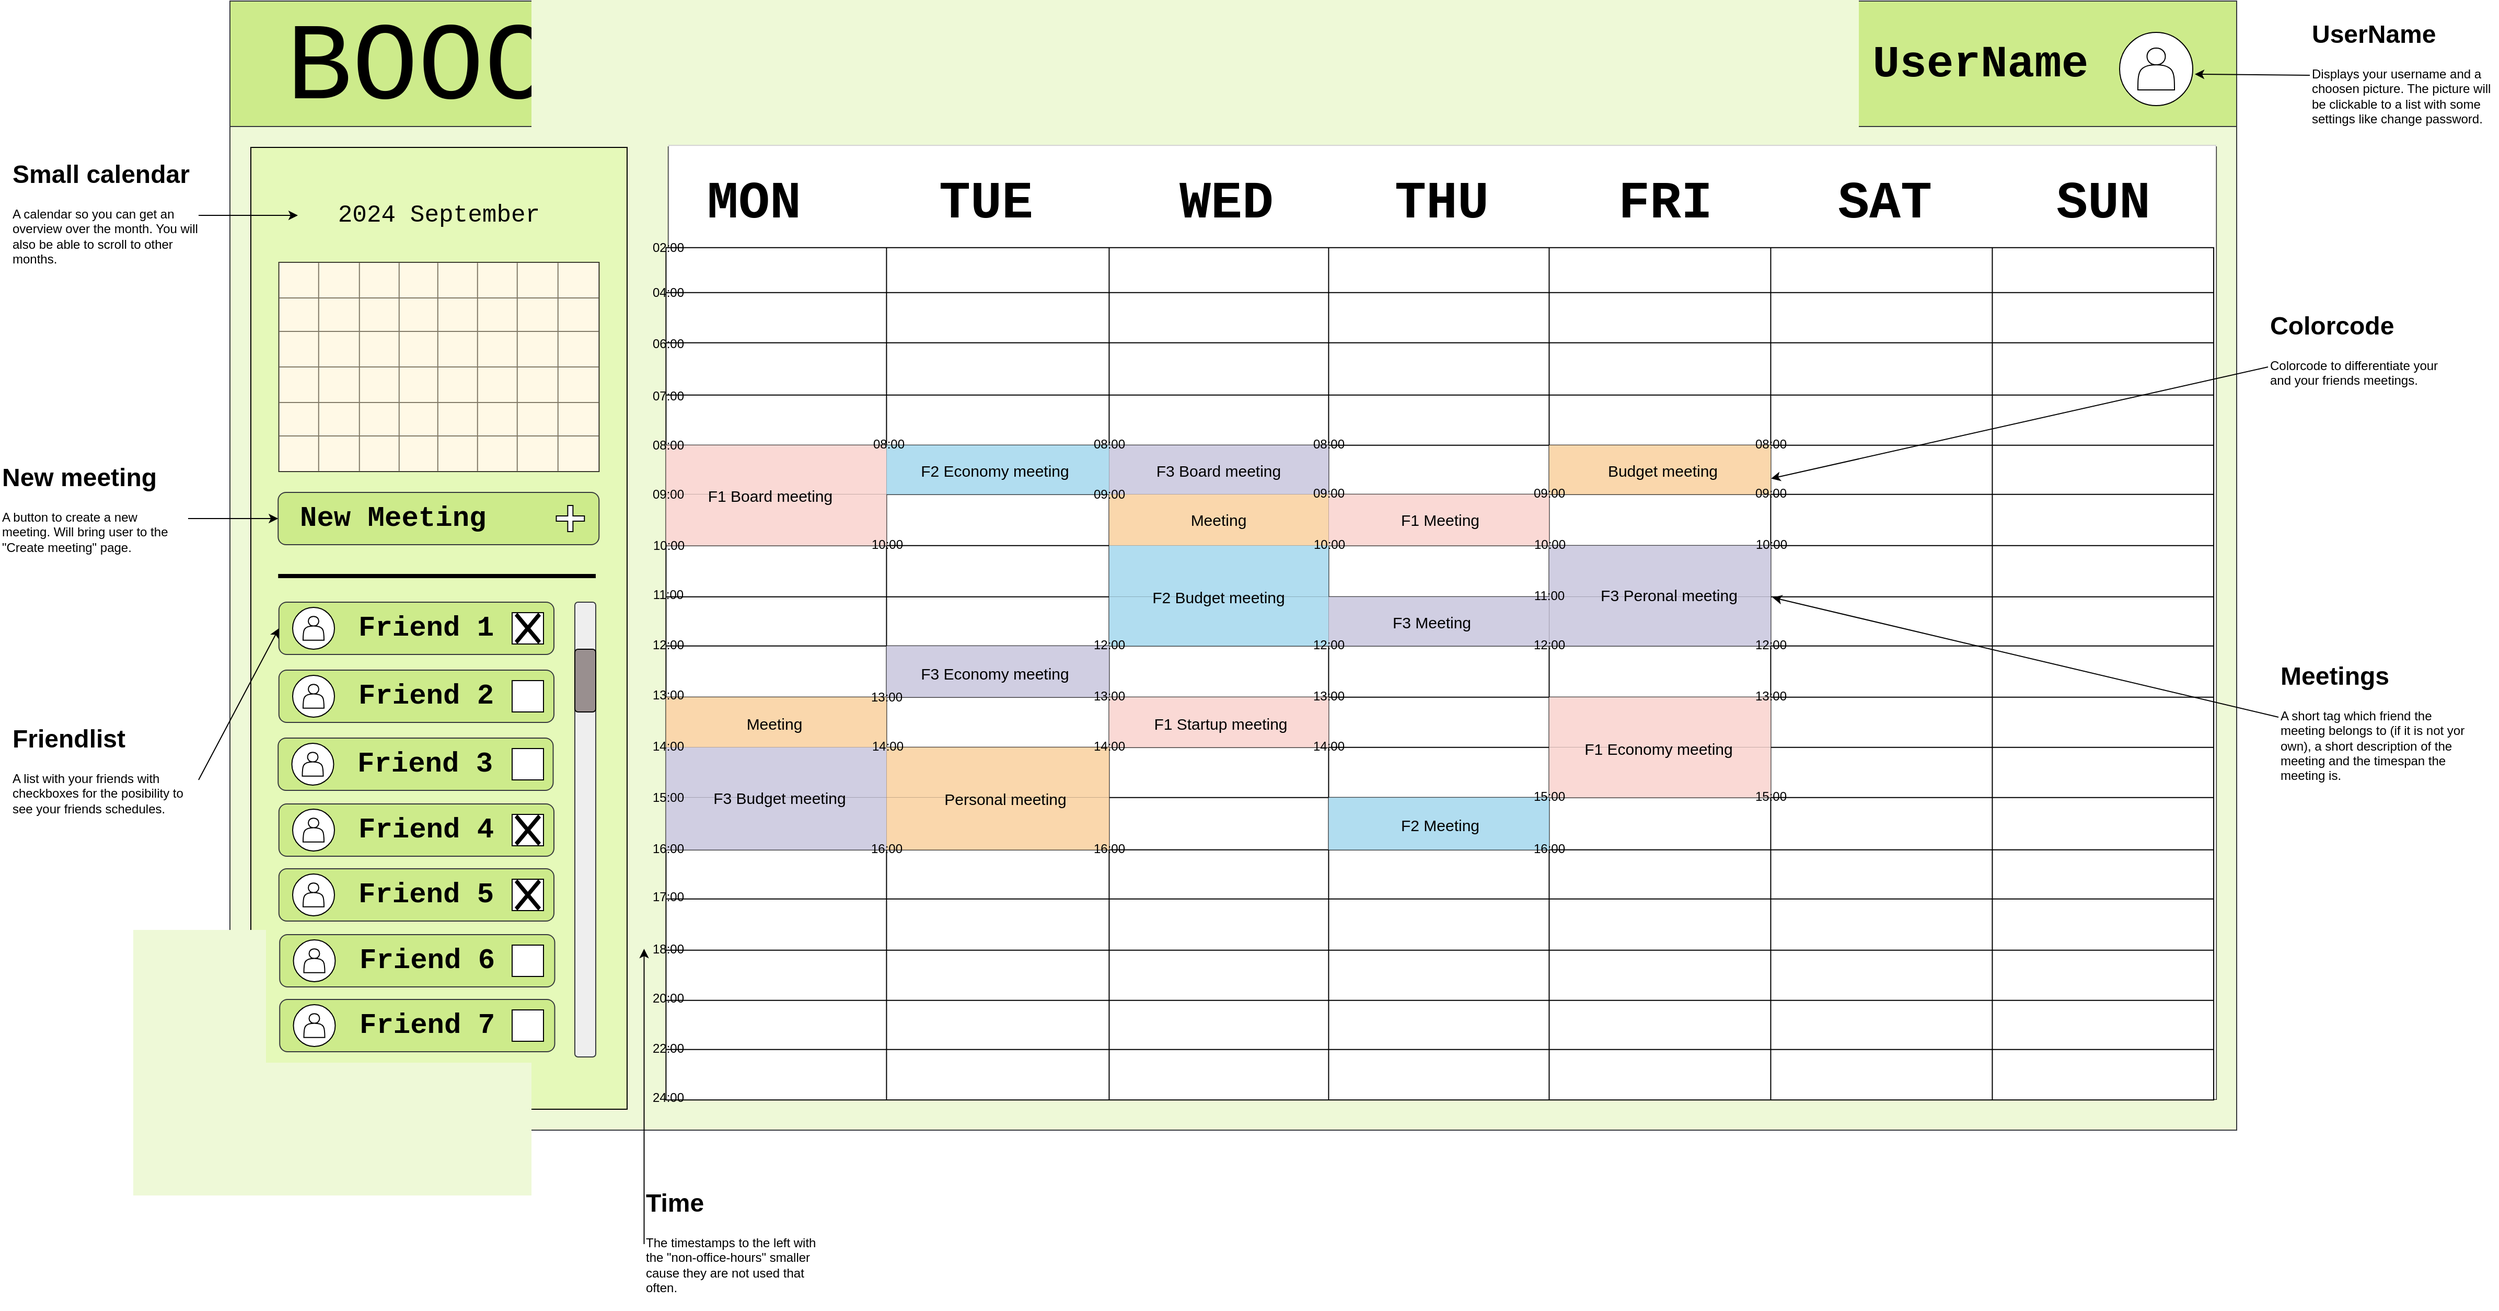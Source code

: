 <mxfile version="24.7.10">
  <diagram name="Sida-1" id="1mVWMdu081lpQG5scYyu">
    <mxGraphModel dx="3474" dy="1487" grid="1" gridSize="10" guides="1" tooltips="1" connect="1" arrows="1" fold="1" page="1" pageScale="1" pageWidth="827" pageHeight="1169" math="0" shadow="0">
      <root>
        <mxCell id="0" />
        <mxCell id="1" parent="0" />
        <mxCell id="bjD7JFmVduCQ07Eca51E-1" value="" style="rounded=0;whiteSpace=wrap;html=1;points=[[0,0,0,0,0],[0,0.25,0,0,0],[0,0.5,0,0,0],[0,0.75,0,0,0],[0,1,0,0,0],[0.25,0,0,0,0],[0.25,1,0,0,0],[0.5,0,0,0,0],[0.5,1,0,0,0],[0.75,0,0,0,0],[0.75,1,0,0,0],[1,0,0,0,0],[1,0.25,0,0,0],[1,0.5,0,0,0],[1,0.75,0,0,0],[1,1,0,0,0]];fillColor=#eef9d7;strokeColor=#36393d;spacingLeft=0;" vertex="1" parent="1">
          <mxGeometry x="190" y="40" width="1920" height="1080" as="geometry" />
        </mxCell>
        <mxCell id="bjD7JFmVduCQ07Eca51E-734" value="" style="rounded=0;whiteSpace=wrap;html=1;fillColor=#E5F9B9;" vertex="1" parent="1">
          <mxGeometry x="210" y="180" width="360" height="920" as="geometry" />
        </mxCell>
        <mxCell id="bjD7JFmVduCQ07Eca51E-2" value="" style="rounded=0;whiteSpace=wrap;html=1;fillColor=#cdeb8b;strokeColor=#36393d;" vertex="1" parent="1">
          <mxGeometry x="190" y="40" width="1920" height="120" as="geometry" />
        </mxCell>
        <mxCell id="bjD7JFmVduCQ07Eca51E-9" value="UserName" style="text;html=1;align=center;verticalAlign=middle;whiteSpace=wrap;rounded=0;fontSize=43;fontFamily=Courier New;fontStyle=1" vertex="1" parent="1">
          <mxGeometry x="1810" y="85" width="110" height="30" as="geometry" />
        </mxCell>
        <mxCell id="bjD7JFmVduCQ07Eca51E-12" value="" style="group" vertex="1" connectable="0" parent="1">
          <mxGeometry x="1998" y="70" width="70" height="70" as="geometry" />
        </mxCell>
        <mxCell id="bjD7JFmVduCQ07Eca51E-3" value="" style="ellipse;whiteSpace=wrap;html=1;aspect=fixed;" vertex="1" parent="bjD7JFmVduCQ07Eca51E-12">
          <mxGeometry width="70" height="70" as="geometry" />
        </mxCell>
        <mxCell id="bjD7JFmVduCQ07Eca51E-22" value="" style="shape=actor;whiteSpace=wrap;html=1;" vertex="1" parent="bjD7JFmVduCQ07Eca51E-12">
          <mxGeometry x="17.5" y="15" width="35" height="40" as="geometry" />
        </mxCell>
        <mxCell id="bjD7JFmVduCQ07Eca51E-15" value="&lt;font style=&quot;font-size: 105px;&quot;&gt;BOOC&lt;/font&gt;" style="text;html=1;align=center;verticalAlign=middle;whiteSpace=wrap;rounded=0;fontSize=105;fontFamily=Courier New;" vertex="1" parent="1">
          <mxGeometry x="240" y="90" width="260" height="30" as="geometry" />
        </mxCell>
        <mxCell id="bjD7JFmVduCQ07Eca51E-40" value="" style="group;strokeColor=default;fillColor=none;gradientColor=default;strokeWidth=2;" vertex="1" connectable="0" parent="1">
          <mxGeometry x="610" y="180" width="1480" height="910" as="geometry" />
        </mxCell>
        <mxCell id="bjD7JFmVduCQ07Eca51E-273" value="" style="rounded=0;whiteSpace=wrap;html=1;strokeColor=#D4D4D4;" vertex="1" parent="bjD7JFmVduCQ07Eca51E-40">
          <mxGeometry y="-1.94" width="1480" height="911.94" as="geometry" />
        </mxCell>
        <mxCell id="bjD7JFmVduCQ07Eca51E-196" value="&lt;font size=&quot;1&quot; face=&quot;Courier New&quot; style=&quot;&quot;&gt;&lt;b style=&quot;font-size: 50px;&quot;&gt;MON&lt;/b&gt;&lt;/font&gt;" style="text;html=1;align=center;verticalAlign=middle;whiteSpace=wrap;rounded=0;" vertex="1" parent="bjD7JFmVduCQ07Eca51E-40">
          <mxGeometry x="58.101" y="38.723" width="47.109" height="29.043" as="geometry" />
        </mxCell>
        <mxCell id="bjD7JFmVduCQ07Eca51E-197" value="&lt;font size=&quot;1&quot; face=&quot;Courier New&quot; style=&quot;&quot;&gt;&lt;b style=&quot;font-size: 50px;&quot;&gt;TUE&lt;/b&gt;&lt;/font&gt;" style="text;html=1;align=center;verticalAlign=middle;whiteSpace=wrap;rounded=0;" vertex="1" parent="bjD7JFmVduCQ07Eca51E-40">
          <mxGeometry x="280.001" y="38.723" width="47.109" height="29.043" as="geometry" />
        </mxCell>
        <mxCell id="bjD7JFmVduCQ07Eca51E-202" value="&lt;font size=&quot;1&quot; face=&quot;Courier New&quot; style=&quot;&quot;&gt;&lt;b style=&quot;font-size: 50px;&quot;&gt;WED&lt;/b&gt;&lt;/font&gt;" style="text;html=1;align=center;verticalAlign=middle;whiteSpace=wrap;rounded=0;" vertex="1" parent="bjD7JFmVduCQ07Eca51E-40">
          <mxGeometry x="510.004" y="38.723" width="47.109" height="29.043" as="geometry" />
        </mxCell>
        <mxCell id="bjD7JFmVduCQ07Eca51E-201" value="&lt;font size=&quot;1&quot; face=&quot;Courier New&quot; style=&quot;&quot;&gt;&lt;b style=&quot;font-size: 50px;&quot;&gt;THU&lt;/b&gt;&lt;/font&gt;" style="text;html=1;align=center;verticalAlign=middle;whiteSpace=wrap;rounded=0;" vertex="1" parent="bjD7JFmVduCQ07Eca51E-40">
          <mxGeometry x="716.049" y="38.723" width="47.109" height="29.043" as="geometry" />
        </mxCell>
        <mxCell id="bjD7JFmVduCQ07Eca51E-200" value="&lt;font size=&quot;1&quot; face=&quot;Courier New&quot; style=&quot;&quot;&gt;&lt;b style=&quot;font-size: 50px;&quot;&gt;FRI&lt;/b&gt;&lt;/font&gt;" style="text;html=1;align=center;verticalAlign=middle;whiteSpace=wrap;rounded=0;" vertex="1" parent="bjD7JFmVduCQ07Eca51E-40">
          <mxGeometry x="930.005" y="38.723" width="47.109" height="29.043" as="geometry" />
        </mxCell>
        <mxCell id="bjD7JFmVduCQ07Eca51E-199" value="&lt;font size=&quot;1&quot; face=&quot;Courier New&quot; style=&quot;&quot;&gt;&lt;b style=&quot;font-size: 50px;&quot;&gt;SAT&lt;/b&gt;&lt;/font&gt;" style="text;html=1;align=center;verticalAlign=middle;whiteSpace=wrap;rounded=0;" vertex="1" parent="bjD7JFmVduCQ07Eca51E-40">
          <mxGeometry x="1139.997" y="38.723" width="47.109" height="29.043" as="geometry" />
        </mxCell>
        <mxCell id="bjD7JFmVduCQ07Eca51E-198" value="&lt;font size=&quot;1&quot; face=&quot;Courier New&quot; style=&quot;&quot;&gt;&lt;b style=&quot;font-size: 50px;&quot;&gt;SUN&lt;/b&gt;&lt;/font&gt;" style="text;html=1;align=center;verticalAlign=middle;whiteSpace=wrap;rounded=0;" vertex="1" parent="bjD7JFmVduCQ07Eca51E-40">
          <mxGeometry x="1348.996" y="38.723" width="47.109" height="29.043" as="geometry" />
        </mxCell>
        <mxCell id="bjD7JFmVduCQ07Eca51E-275" value="" style="shape=table;startSize=0;container=1;collapsible=0;childLayout=tableLayout;" vertex="1" parent="bjD7JFmVduCQ07Eca51E-40">
          <mxGeometry x="-2.79" y="95.84" width="1480.79" height="815.32" as="geometry" />
        </mxCell>
        <mxCell id="bjD7JFmVduCQ07Eca51E-276" value="" style="shape=tableRow;horizontal=0;startSize=0;swimlaneHead=0;swimlaneBody=0;strokeColor=#d4d4d4;top=0;left=0;bottom=0;right=0;collapsible=0;dropTarget=0;fillColor=none;points=[[0,0.5],[1,0.5]];portConstraint=eastwest;" vertex="1" parent="bjD7JFmVduCQ07Eca51E-275">
          <mxGeometry width="1480.79" height="43" as="geometry" />
        </mxCell>
        <mxCell id="bjD7JFmVduCQ07Eca51E-277" value="" style="shape=partialRectangle;html=1;whiteSpace=wrap;connectable=0;overflow=hidden;fillColor=none;top=0;left=0;bottom=0;right=0;pointerEvents=1;" vertex="1" parent="bjD7JFmVduCQ07Eca51E-276">
          <mxGeometry width="211" height="43" as="geometry">
            <mxRectangle width="211" height="43" as="alternateBounds" />
          </mxGeometry>
        </mxCell>
        <mxCell id="bjD7JFmVduCQ07Eca51E-396" style="shape=partialRectangle;html=1;whiteSpace=wrap;connectable=0;strokeColor=#d4d4d4;overflow=hidden;fillColor=none;top=0;left=0;bottom=0;right=0;pointerEvents=1;" vertex="1" parent="bjD7JFmVduCQ07Eca51E-276">
          <mxGeometry x="211" width="213" height="43" as="geometry">
            <mxRectangle width="213" height="43" as="alternateBounds" />
          </mxGeometry>
        </mxCell>
        <mxCell id="bjD7JFmVduCQ07Eca51E-278" value="" style="shape=partialRectangle;html=1;whiteSpace=wrap;connectable=0;strokeColor=#d4d4d4;overflow=hidden;fillColor=none;top=0;left=0;bottom=0;right=0;pointerEvents=1;" vertex="1" parent="bjD7JFmVduCQ07Eca51E-276">
          <mxGeometry x="424" width="210" height="43" as="geometry">
            <mxRectangle width="210" height="43" as="alternateBounds" />
          </mxGeometry>
        </mxCell>
        <mxCell id="bjD7JFmVduCQ07Eca51E-376" style="shape=partialRectangle;html=1;whiteSpace=wrap;connectable=0;strokeColor=#d4d4d4;overflow=hidden;fillColor=none;top=0;left=0;bottom=0;right=0;pointerEvents=1;" vertex="1" parent="bjD7JFmVduCQ07Eca51E-276">
          <mxGeometry x="634" width="211" height="43" as="geometry">
            <mxRectangle width="211" height="43" as="alternateBounds" />
          </mxGeometry>
        </mxCell>
        <mxCell id="bjD7JFmVduCQ07Eca51E-279" value="" style="shape=partialRectangle;html=1;whiteSpace=wrap;connectable=0;strokeColor=#d4d4d4;overflow=hidden;fillColor=none;top=0;left=0;bottom=0;right=0;pointerEvents=1;" vertex="1" parent="bjD7JFmVduCQ07Eca51E-276">
          <mxGeometry x="845" width="212" height="43" as="geometry">
            <mxRectangle width="212" height="43" as="alternateBounds" />
          </mxGeometry>
        </mxCell>
        <mxCell id="bjD7JFmVduCQ07Eca51E-280" value="" style="shape=partialRectangle;html=1;whiteSpace=wrap;connectable=0;strokeColor=#d4d4d4;overflow=hidden;fillColor=none;top=0;left=0;bottom=0;right=0;pointerEvents=1;" vertex="1" parent="bjD7JFmVduCQ07Eca51E-276">
          <mxGeometry x="1057" width="212" height="43" as="geometry">
            <mxRectangle width="212" height="43" as="alternateBounds" />
          </mxGeometry>
        </mxCell>
        <mxCell id="bjD7JFmVduCQ07Eca51E-444" style="shape=partialRectangle;html=1;whiteSpace=wrap;connectable=0;strokeColor=#d4d4d4;overflow=hidden;fillColor=none;top=0;left=0;bottom=0;right=0;pointerEvents=1;" vertex="1" parent="bjD7JFmVduCQ07Eca51E-276">
          <mxGeometry x="1269" width="212" height="43" as="geometry">
            <mxRectangle width="212" height="43" as="alternateBounds" />
          </mxGeometry>
        </mxCell>
        <mxCell id="bjD7JFmVduCQ07Eca51E-281" value="" style="shape=tableRow;horizontal=0;startSize=0;swimlaneHead=0;swimlaneBody=0;strokeColor=#d4d4d4;top=0;left=0;bottom=0;right=0;collapsible=0;dropTarget=0;fillColor=none;points=[[0,0.5],[1,0.5]];portConstraint=eastwest;" vertex="1" parent="bjD7JFmVduCQ07Eca51E-275">
          <mxGeometry y="43" width="1480.79" height="48" as="geometry" />
        </mxCell>
        <mxCell id="bjD7JFmVduCQ07Eca51E-282" value="" style="shape=partialRectangle;html=1;whiteSpace=wrap;connectable=0;strokeColor=#d4d4d4;overflow=hidden;fillColor=none;top=0;left=0;bottom=0;right=0;pointerEvents=1;" vertex="1" parent="bjD7JFmVduCQ07Eca51E-281">
          <mxGeometry width="211" height="48" as="geometry">
            <mxRectangle width="211" height="48" as="alternateBounds" />
          </mxGeometry>
        </mxCell>
        <mxCell id="bjD7JFmVduCQ07Eca51E-397" style="shape=partialRectangle;html=1;whiteSpace=wrap;connectable=0;strokeColor=#d4d4d4;overflow=hidden;fillColor=none;top=0;left=0;bottom=0;right=0;pointerEvents=1;" vertex="1" parent="bjD7JFmVduCQ07Eca51E-281">
          <mxGeometry x="211" width="213" height="48" as="geometry">
            <mxRectangle width="213" height="48" as="alternateBounds" />
          </mxGeometry>
        </mxCell>
        <mxCell id="bjD7JFmVduCQ07Eca51E-283" value="" style="shape=partialRectangle;html=1;whiteSpace=wrap;connectable=0;strokeColor=#d4d4d4;overflow=hidden;fillColor=none;top=0;left=0;bottom=0;right=0;pointerEvents=1;" vertex="1" parent="bjD7JFmVduCQ07Eca51E-281">
          <mxGeometry x="424" width="210" height="48" as="geometry">
            <mxRectangle width="210" height="48" as="alternateBounds" />
          </mxGeometry>
        </mxCell>
        <mxCell id="bjD7JFmVduCQ07Eca51E-377" style="shape=partialRectangle;html=1;whiteSpace=wrap;connectable=0;strokeColor=#d4d4d4;overflow=hidden;fillColor=none;top=0;left=0;bottom=0;right=0;pointerEvents=1;" vertex="1" parent="bjD7JFmVduCQ07Eca51E-281">
          <mxGeometry x="634" width="211" height="48" as="geometry">
            <mxRectangle width="211" height="48" as="alternateBounds" />
          </mxGeometry>
        </mxCell>
        <mxCell id="bjD7JFmVduCQ07Eca51E-284" value="" style="shape=partialRectangle;html=1;whiteSpace=wrap;connectable=0;strokeColor=#d4d4d4;overflow=hidden;fillColor=none;top=0;left=0;bottom=0;right=0;pointerEvents=1;" vertex="1" parent="bjD7JFmVduCQ07Eca51E-281">
          <mxGeometry x="845" width="212" height="48" as="geometry">
            <mxRectangle width="212" height="48" as="alternateBounds" />
          </mxGeometry>
        </mxCell>
        <mxCell id="bjD7JFmVduCQ07Eca51E-285" value="" style="shape=partialRectangle;html=1;whiteSpace=wrap;connectable=0;strokeColor=#d4d4d4;overflow=hidden;fillColor=none;top=0;left=0;bottom=0;right=0;pointerEvents=1;" vertex="1" parent="bjD7JFmVduCQ07Eca51E-281">
          <mxGeometry x="1057" width="212" height="48" as="geometry">
            <mxRectangle width="212" height="48" as="alternateBounds" />
          </mxGeometry>
        </mxCell>
        <mxCell id="bjD7JFmVduCQ07Eca51E-445" style="shape=partialRectangle;html=1;whiteSpace=wrap;connectable=0;strokeColor=#d4d4d4;overflow=hidden;fillColor=none;top=0;left=0;bottom=0;right=0;pointerEvents=1;" vertex="1" parent="bjD7JFmVduCQ07Eca51E-281">
          <mxGeometry x="1269" width="212" height="48" as="geometry">
            <mxRectangle width="212" height="48" as="alternateBounds" />
          </mxGeometry>
        </mxCell>
        <mxCell id="bjD7JFmVduCQ07Eca51E-286" value="" style="shape=tableRow;horizontal=0;startSize=0;swimlaneHead=0;swimlaneBody=0;strokeColor=#d4d4d4;top=0;left=0;bottom=0;right=0;collapsible=0;dropTarget=0;fillColor=none;points=[[0,0.5],[1,0.5]];portConstraint=eastwest;" vertex="1" parent="bjD7JFmVduCQ07Eca51E-275">
          <mxGeometry y="91" width="1480.79" height="50" as="geometry" />
        </mxCell>
        <mxCell id="bjD7JFmVduCQ07Eca51E-287" value="" style="shape=partialRectangle;html=1;whiteSpace=wrap;connectable=0;strokeColor=#d4d4d4;overflow=hidden;fillColor=none;top=0;left=0;bottom=0;right=0;pointerEvents=1;" vertex="1" parent="bjD7JFmVduCQ07Eca51E-286">
          <mxGeometry width="211" height="50" as="geometry">
            <mxRectangle width="211" height="50" as="alternateBounds" />
          </mxGeometry>
        </mxCell>
        <mxCell id="bjD7JFmVduCQ07Eca51E-398" style="shape=partialRectangle;html=1;whiteSpace=wrap;connectable=0;strokeColor=#d4d4d4;overflow=hidden;fillColor=none;top=0;left=0;bottom=0;right=0;pointerEvents=1;" vertex="1" parent="bjD7JFmVduCQ07Eca51E-286">
          <mxGeometry x="211" width="213" height="50" as="geometry">
            <mxRectangle width="213" height="50" as="alternateBounds" />
          </mxGeometry>
        </mxCell>
        <mxCell id="bjD7JFmVduCQ07Eca51E-288" value="" style="shape=partialRectangle;html=1;whiteSpace=wrap;connectable=0;strokeColor=#d4d4d4;overflow=hidden;fillColor=none;top=0;left=0;bottom=0;right=0;pointerEvents=1;" vertex="1" parent="bjD7JFmVduCQ07Eca51E-286">
          <mxGeometry x="424" width="210" height="50" as="geometry">
            <mxRectangle width="210" height="50" as="alternateBounds" />
          </mxGeometry>
        </mxCell>
        <mxCell id="bjD7JFmVduCQ07Eca51E-378" style="shape=partialRectangle;html=1;whiteSpace=wrap;connectable=0;strokeColor=#d4d4d4;overflow=hidden;fillColor=none;top=0;left=0;bottom=0;right=0;pointerEvents=1;" vertex="1" parent="bjD7JFmVduCQ07Eca51E-286">
          <mxGeometry x="634" width="211" height="50" as="geometry">
            <mxRectangle width="211" height="50" as="alternateBounds" />
          </mxGeometry>
        </mxCell>
        <mxCell id="bjD7JFmVduCQ07Eca51E-289" value="" style="shape=partialRectangle;html=1;whiteSpace=wrap;connectable=0;strokeColor=#d4d4d4;overflow=hidden;fillColor=none;top=0;left=0;bottom=0;right=0;pointerEvents=1;" vertex="1" parent="bjD7JFmVduCQ07Eca51E-286">
          <mxGeometry x="845" width="212" height="50" as="geometry">
            <mxRectangle width="212" height="50" as="alternateBounds" />
          </mxGeometry>
        </mxCell>
        <mxCell id="bjD7JFmVduCQ07Eca51E-290" value="" style="shape=partialRectangle;html=1;whiteSpace=wrap;connectable=0;strokeColor=#d4d4d4;overflow=hidden;fillColor=none;top=0;left=0;bottom=0;right=0;pointerEvents=1;" vertex="1" parent="bjD7JFmVduCQ07Eca51E-286">
          <mxGeometry x="1057" width="212" height="50" as="geometry">
            <mxRectangle width="212" height="50" as="alternateBounds" />
          </mxGeometry>
        </mxCell>
        <mxCell id="bjD7JFmVduCQ07Eca51E-446" style="shape=partialRectangle;html=1;whiteSpace=wrap;connectable=0;strokeColor=#d4d4d4;overflow=hidden;fillColor=none;top=0;left=0;bottom=0;right=0;pointerEvents=1;" vertex="1" parent="bjD7JFmVduCQ07Eca51E-286">
          <mxGeometry x="1269" width="212" height="50" as="geometry">
            <mxRectangle width="212" height="50" as="alternateBounds" />
          </mxGeometry>
        </mxCell>
        <mxCell id="bjD7JFmVduCQ07Eca51E-291" value="" style="shape=tableRow;horizontal=0;startSize=0;swimlaneHead=0;swimlaneBody=0;strokeColor=#d4d4d4;top=0;left=0;bottom=0;right=0;collapsible=0;dropTarget=0;fillColor=none;points=[[0,0.5],[1,0.5]];portConstraint=eastwest;" vertex="1" parent="bjD7JFmVduCQ07Eca51E-275">
          <mxGeometry y="141" width="1480.79" height="48" as="geometry" />
        </mxCell>
        <mxCell id="bjD7JFmVduCQ07Eca51E-292" value="" style="shape=partialRectangle;html=1;whiteSpace=wrap;connectable=0;strokeColor=#d4d4d4;overflow=hidden;fillColor=none;top=0;left=0;bottom=0;right=0;pointerEvents=1;" vertex="1" parent="bjD7JFmVduCQ07Eca51E-291">
          <mxGeometry width="211" height="48" as="geometry">
            <mxRectangle width="211" height="48" as="alternateBounds" />
          </mxGeometry>
        </mxCell>
        <mxCell id="bjD7JFmVduCQ07Eca51E-399" style="shape=partialRectangle;html=1;whiteSpace=wrap;connectable=0;strokeColor=#d4d4d4;overflow=hidden;fillColor=none;top=0;left=0;bottom=0;right=0;pointerEvents=1;" vertex="1" parent="bjD7JFmVduCQ07Eca51E-291">
          <mxGeometry x="211" width="213" height="48" as="geometry">
            <mxRectangle width="213" height="48" as="alternateBounds" />
          </mxGeometry>
        </mxCell>
        <mxCell id="bjD7JFmVduCQ07Eca51E-293" value="" style="shape=partialRectangle;html=1;whiteSpace=wrap;connectable=0;strokeColor=#d4d4d4;overflow=hidden;fillColor=none;top=0;left=0;bottom=0;right=0;pointerEvents=1;" vertex="1" parent="bjD7JFmVduCQ07Eca51E-291">
          <mxGeometry x="424" width="210" height="48" as="geometry">
            <mxRectangle width="210" height="48" as="alternateBounds" />
          </mxGeometry>
        </mxCell>
        <mxCell id="bjD7JFmVduCQ07Eca51E-379" style="shape=partialRectangle;html=1;whiteSpace=wrap;connectable=0;strokeColor=#d4d4d4;overflow=hidden;fillColor=none;top=0;left=0;bottom=0;right=0;pointerEvents=1;" vertex="1" parent="bjD7JFmVduCQ07Eca51E-291">
          <mxGeometry x="634" width="211" height="48" as="geometry">
            <mxRectangle width="211" height="48" as="alternateBounds" />
          </mxGeometry>
        </mxCell>
        <mxCell id="bjD7JFmVduCQ07Eca51E-294" value="" style="shape=partialRectangle;html=1;whiteSpace=wrap;connectable=0;strokeColor=#d4d4d4;overflow=hidden;fillColor=none;top=0;left=0;bottom=0;right=0;pointerEvents=1;" vertex="1" parent="bjD7JFmVduCQ07Eca51E-291">
          <mxGeometry x="845" width="212" height="48" as="geometry">
            <mxRectangle width="212" height="48" as="alternateBounds" />
          </mxGeometry>
        </mxCell>
        <mxCell id="bjD7JFmVduCQ07Eca51E-295" value="" style="shape=partialRectangle;html=1;whiteSpace=wrap;connectable=0;strokeColor=#d4d4d4;overflow=hidden;fillColor=none;top=0;left=0;bottom=0;right=0;pointerEvents=1;" vertex="1" parent="bjD7JFmVduCQ07Eca51E-291">
          <mxGeometry x="1057" width="212" height="48" as="geometry">
            <mxRectangle width="212" height="48" as="alternateBounds" />
          </mxGeometry>
        </mxCell>
        <mxCell id="bjD7JFmVduCQ07Eca51E-447" style="shape=partialRectangle;html=1;whiteSpace=wrap;connectable=0;strokeColor=#d4d4d4;overflow=hidden;fillColor=none;top=0;left=0;bottom=0;right=0;pointerEvents=1;" vertex="1" parent="bjD7JFmVduCQ07Eca51E-291">
          <mxGeometry x="1269" width="212" height="48" as="geometry">
            <mxRectangle width="212" height="48" as="alternateBounds" />
          </mxGeometry>
        </mxCell>
        <mxCell id="bjD7JFmVduCQ07Eca51E-296" value="" style="shape=tableRow;horizontal=0;startSize=0;swimlaneHead=0;swimlaneBody=0;strokeColor=#d4d4d4;top=0;left=0;bottom=0;right=0;collapsible=0;dropTarget=0;fillColor=none;points=[[0,0.5],[1,0.5]];portConstraint=eastwest;" vertex="1" parent="bjD7JFmVduCQ07Eca51E-275">
          <mxGeometry y="189" width="1480.79" height="47" as="geometry" />
        </mxCell>
        <mxCell id="bjD7JFmVduCQ07Eca51E-297" value="" style="shape=partialRectangle;html=1;whiteSpace=wrap;connectable=0;strokeColor=#ae4132;overflow=hidden;fillColor=#fad9d5;top=0;left=0;bottom=0;right=0;pointerEvents=1;" vertex="1" parent="bjD7JFmVduCQ07Eca51E-296">
          <mxGeometry width="211" height="47" as="geometry">
            <mxRectangle width="211" height="47" as="alternateBounds" />
          </mxGeometry>
        </mxCell>
        <mxCell id="bjD7JFmVduCQ07Eca51E-400" style="shape=partialRectangle;html=1;whiteSpace=wrap;connectable=0;strokeColor=#10739e;overflow=hidden;fillColor=#b1ddf0;top=0;left=0;bottom=0;right=0;pointerEvents=1;" vertex="1" parent="bjD7JFmVduCQ07Eca51E-296">
          <mxGeometry x="211" width="213" height="47" as="geometry">
            <mxRectangle width="213" height="47" as="alternateBounds" />
          </mxGeometry>
        </mxCell>
        <mxCell id="bjD7JFmVduCQ07Eca51E-298" value="" style="shape=partialRectangle;html=1;whiteSpace=wrap;connectable=0;strokeColor=#56517e;overflow=hidden;fillColor=#d0cee2;top=0;left=0;bottom=0;right=0;pointerEvents=1;" vertex="1" parent="bjD7JFmVduCQ07Eca51E-296">
          <mxGeometry x="424" width="210" height="47" as="geometry">
            <mxRectangle width="210" height="47" as="alternateBounds" />
          </mxGeometry>
        </mxCell>
        <mxCell id="bjD7JFmVduCQ07Eca51E-380" style="shape=partialRectangle;html=1;whiteSpace=wrap;connectable=0;strokeColor=#d4d4d4;overflow=hidden;fillColor=none;top=0;left=0;bottom=0;right=0;pointerEvents=1;" vertex="1" parent="bjD7JFmVduCQ07Eca51E-296">
          <mxGeometry x="634" width="211" height="47" as="geometry">
            <mxRectangle width="211" height="47" as="alternateBounds" />
          </mxGeometry>
        </mxCell>
        <mxCell id="bjD7JFmVduCQ07Eca51E-299" value="" style="shape=partialRectangle;html=1;whiteSpace=wrap;connectable=0;strokeColor=#b46504;overflow=hidden;fillColor=#fad7ac;top=0;left=0;bottom=0;right=0;pointerEvents=1;" vertex="1" parent="bjD7JFmVduCQ07Eca51E-296">
          <mxGeometry x="845" width="212" height="47" as="geometry">
            <mxRectangle width="212" height="47" as="alternateBounds" />
          </mxGeometry>
        </mxCell>
        <mxCell id="bjD7JFmVduCQ07Eca51E-300" value="" style="shape=partialRectangle;html=1;whiteSpace=wrap;connectable=0;strokeColor=#d4d4d4;overflow=hidden;fillColor=none;top=0;left=0;bottom=0;right=0;pointerEvents=1;" vertex="1" parent="bjD7JFmVduCQ07Eca51E-296">
          <mxGeometry x="1057" width="212" height="47" as="geometry">
            <mxRectangle width="212" height="47" as="alternateBounds" />
          </mxGeometry>
        </mxCell>
        <mxCell id="bjD7JFmVduCQ07Eca51E-448" style="shape=partialRectangle;html=1;whiteSpace=wrap;connectable=0;strokeColor=#d4d4d4;overflow=hidden;fillColor=none;top=0;left=0;bottom=0;right=0;pointerEvents=1;" vertex="1" parent="bjD7JFmVduCQ07Eca51E-296">
          <mxGeometry x="1269" width="212" height="47" as="geometry">
            <mxRectangle width="212" height="47" as="alternateBounds" />
          </mxGeometry>
        </mxCell>
        <mxCell id="bjD7JFmVduCQ07Eca51E-301" value="" style="shape=tableRow;horizontal=0;startSize=0;swimlaneHead=0;swimlaneBody=0;strokeColor=#d4d4d4;top=0;left=0;bottom=0;right=0;collapsible=0;dropTarget=0;fillColor=none;points=[[0,0.5],[1,0.5]];portConstraint=eastwest;" vertex="1" parent="bjD7JFmVduCQ07Eca51E-275">
          <mxGeometry y="236" width="1480.79" height="49" as="geometry" />
        </mxCell>
        <mxCell id="bjD7JFmVduCQ07Eca51E-302" value="" style="shape=partialRectangle;html=1;whiteSpace=wrap;connectable=0;strokeColor=#ae4132;overflow=hidden;fillColor=#fad9d5;top=0;left=0;bottom=0;right=0;pointerEvents=1;" vertex="1" parent="bjD7JFmVduCQ07Eca51E-301">
          <mxGeometry width="211" height="49" as="geometry">
            <mxRectangle width="211" height="49" as="alternateBounds" />
          </mxGeometry>
        </mxCell>
        <mxCell id="bjD7JFmVduCQ07Eca51E-401" style="shape=partialRectangle;html=1;whiteSpace=wrap;connectable=0;strokeColor=#d4d4d4;overflow=hidden;fillColor=none;top=0;left=0;bottom=0;right=0;pointerEvents=1;" vertex="1" parent="bjD7JFmVduCQ07Eca51E-301">
          <mxGeometry x="211" width="213" height="49" as="geometry">
            <mxRectangle width="213" height="49" as="alternateBounds" />
          </mxGeometry>
        </mxCell>
        <mxCell id="bjD7JFmVduCQ07Eca51E-303" value="" style="shape=partialRectangle;html=1;whiteSpace=wrap;connectable=0;strokeColor=#b46504;overflow=hidden;fillColor=#fad7ac;top=0;left=0;bottom=0;right=0;pointerEvents=1;" vertex="1" parent="bjD7JFmVduCQ07Eca51E-301">
          <mxGeometry x="424" width="210" height="49" as="geometry">
            <mxRectangle width="210" height="49" as="alternateBounds" />
          </mxGeometry>
        </mxCell>
        <mxCell id="bjD7JFmVduCQ07Eca51E-381" style="shape=partialRectangle;html=1;whiteSpace=wrap;connectable=0;strokeColor=#ae4132;overflow=hidden;fillColor=#fad9d5;top=0;left=0;bottom=0;right=0;pointerEvents=1;" vertex="1" parent="bjD7JFmVduCQ07Eca51E-301">
          <mxGeometry x="634" width="211" height="49" as="geometry">
            <mxRectangle width="211" height="49" as="alternateBounds" />
          </mxGeometry>
        </mxCell>
        <mxCell id="bjD7JFmVduCQ07Eca51E-304" value="" style="shape=partialRectangle;html=1;whiteSpace=wrap;connectable=0;strokeColor=#d4d4d4;overflow=hidden;fillColor=none;top=0;left=0;bottom=0;right=0;pointerEvents=1;" vertex="1" parent="bjD7JFmVduCQ07Eca51E-301">
          <mxGeometry x="845" width="212" height="49" as="geometry">
            <mxRectangle width="212" height="49" as="alternateBounds" />
          </mxGeometry>
        </mxCell>
        <mxCell id="bjD7JFmVduCQ07Eca51E-305" value="" style="shape=partialRectangle;html=1;whiteSpace=wrap;connectable=0;strokeColor=#d4d4d4;overflow=hidden;fillColor=none;top=0;left=0;bottom=0;right=0;pointerEvents=1;" vertex="1" parent="bjD7JFmVduCQ07Eca51E-301">
          <mxGeometry x="1057" width="212" height="49" as="geometry">
            <mxRectangle width="212" height="49" as="alternateBounds" />
          </mxGeometry>
        </mxCell>
        <mxCell id="bjD7JFmVduCQ07Eca51E-449" style="shape=partialRectangle;html=1;whiteSpace=wrap;connectable=0;strokeColor=#d4d4d4;overflow=hidden;fillColor=none;top=0;left=0;bottom=0;right=0;pointerEvents=1;" vertex="1" parent="bjD7JFmVduCQ07Eca51E-301">
          <mxGeometry x="1269" width="212" height="49" as="geometry">
            <mxRectangle width="212" height="49" as="alternateBounds" />
          </mxGeometry>
        </mxCell>
        <mxCell id="bjD7JFmVduCQ07Eca51E-306" value="" style="shape=tableRow;horizontal=0;startSize=0;swimlaneHead=0;swimlaneBody=0;strokeColor=#d4d4d4;top=0;left=0;bottom=0;right=0;collapsible=0;dropTarget=0;fillColor=none;points=[[0,0.5],[1,0.5]];portConstraint=eastwest;" vertex="1" parent="bjD7JFmVduCQ07Eca51E-275">
          <mxGeometry y="285" width="1480.79" height="49" as="geometry" />
        </mxCell>
        <mxCell id="bjD7JFmVduCQ07Eca51E-307" value="" style="shape=partialRectangle;html=1;whiteSpace=wrap;connectable=0;overflow=hidden;fillColor=none;top=0;left=0;bottom=0;right=0;pointerEvents=1;" vertex="1" parent="bjD7JFmVduCQ07Eca51E-306">
          <mxGeometry width="211" height="49" as="geometry">
            <mxRectangle width="211" height="49" as="alternateBounds" />
          </mxGeometry>
        </mxCell>
        <mxCell id="bjD7JFmVduCQ07Eca51E-402" style="shape=partialRectangle;html=1;whiteSpace=wrap;connectable=0;strokeColor=#d4d4d4;overflow=hidden;fillColor=none;top=0;left=0;bottom=0;right=0;pointerEvents=1;" vertex="1" parent="bjD7JFmVduCQ07Eca51E-306">
          <mxGeometry x="211" width="213" height="49" as="geometry">
            <mxRectangle width="213" height="49" as="alternateBounds" />
          </mxGeometry>
        </mxCell>
        <mxCell id="bjD7JFmVduCQ07Eca51E-308" value="" style="shape=partialRectangle;html=1;whiteSpace=wrap;connectable=0;strokeColor=#10739e;overflow=hidden;fillColor=#b1ddf0;top=0;left=0;bottom=0;right=0;pointerEvents=1;" vertex="1" parent="bjD7JFmVduCQ07Eca51E-306">
          <mxGeometry x="424" width="210" height="49" as="geometry">
            <mxRectangle width="210" height="49" as="alternateBounds" />
          </mxGeometry>
        </mxCell>
        <mxCell id="bjD7JFmVduCQ07Eca51E-382" style="shape=partialRectangle;html=1;whiteSpace=wrap;connectable=0;strokeColor=#d4d4d4;overflow=hidden;fillColor=none;top=0;left=0;bottom=0;right=0;pointerEvents=1;" vertex="1" parent="bjD7JFmVduCQ07Eca51E-306">
          <mxGeometry x="634" width="211" height="49" as="geometry">
            <mxRectangle width="211" height="49" as="alternateBounds" />
          </mxGeometry>
        </mxCell>
        <mxCell id="bjD7JFmVduCQ07Eca51E-309" value="" style="shape=partialRectangle;html=1;whiteSpace=wrap;connectable=0;strokeColor=#56517e;overflow=hidden;fillColor=#d0cee2;top=0;left=0;bottom=0;right=0;pointerEvents=1;" vertex="1" parent="bjD7JFmVduCQ07Eca51E-306">
          <mxGeometry x="845" width="212" height="49" as="geometry">
            <mxRectangle width="212" height="49" as="alternateBounds" />
          </mxGeometry>
        </mxCell>
        <mxCell id="bjD7JFmVduCQ07Eca51E-310" value="" style="shape=partialRectangle;html=1;whiteSpace=wrap;connectable=0;strokeColor=#d4d4d4;overflow=hidden;fillColor=none;top=0;left=0;bottom=0;right=0;pointerEvents=1;" vertex="1" parent="bjD7JFmVduCQ07Eca51E-306">
          <mxGeometry x="1057" width="212" height="49" as="geometry">
            <mxRectangle width="212" height="49" as="alternateBounds" />
          </mxGeometry>
        </mxCell>
        <mxCell id="bjD7JFmVduCQ07Eca51E-450" style="shape=partialRectangle;html=1;whiteSpace=wrap;connectable=0;strokeColor=#d4d4d4;overflow=hidden;fillColor=none;top=0;left=0;bottom=0;right=0;pointerEvents=1;" vertex="1" parent="bjD7JFmVduCQ07Eca51E-306">
          <mxGeometry x="1269" width="212" height="49" as="geometry">
            <mxRectangle width="212" height="49" as="alternateBounds" />
          </mxGeometry>
        </mxCell>
        <mxCell id="bjD7JFmVduCQ07Eca51E-311" value="" style="shape=tableRow;horizontal=0;startSize=0;swimlaneHead=0;swimlaneBody=0;strokeColor=#d4d4d4;top=0;left=0;bottom=0;right=0;collapsible=0;dropTarget=0;fillColor=none;points=[[0,0.5],[1,0.5]];portConstraint=eastwest;" vertex="1" parent="bjD7JFmVduCQ07Eca51E-275">
          <mxGeometry y="334" width="1480.79" height="47" as="geometry" />
        </mxCell>
        <mxCell id="bjD7JFmVduCQ07Eca51E-312" value="" style="shape=partialRectangle;html=1;whiteSpace=wrap;connectable=0;overflow=hidden;top=0;left=0;bottom=0;right=0;pointerEvents=1;fillColor=none;" vertex="1" parent="bjD7JFmVduCQ07Eca51E-311">
          <mxGeometry width="211" height="47" as="geometry">
            <mxRectangle width="211" height="47" as="alternateBounds" />
          </mxGeometry>
        </mxCell>
        <mxCell id="bjD7JFmVduCQ07Eca51E-403" style="shape=partialRectangle;html=1;whiteSpace=wrap;connectable=0;overflow=hidden;fillColor=none;top=0;left=0;bottom=0;right=0;pointerEvents=1;" vertex="1" parent="bjD7JFmVduCQ07Eca51E-311">
          <mxGeometry x="211" width="213" height="47" as="geometry">
            <mxRectangle width="213" height="47" as="alternateBounds" />
          </mxGeometry>
        </mxCell>
        <mxCell id="bjD7JFmVduCQ07Eca51E-313" value="" style="shape=partialRectangle;html=1;whiteSpace=wrap;connectable=0;overflow=hidden;fillColor=#b1ddf0;top=0;left=0;bottom=0;right=0;pointerEvents=1;strokeColor=#10739e;" vertex="1" parent="bjD7JFmVduCQ07Eca51E-311">
          <mxGeometry x="424" width="210" height="47" as="geometry">
            <mxRectangle width="210" height="47" as="alternateBounds" />
          </mxGeometry>
        </mxCell>
        <mxCell id="bjD7JFmVduCQ07Eca51E-383" style="shape=partialRectangle;html=1;whiteSpace=wrap;connectable=0;overflow=hidden;fillColor=#d0cee2;top=0;left=0;bottom=0;right=0;pointerEvents=1;strokeColor=#56517e;" vertex="1" parent="bjD7JFmVduCQ07Eca51E-311">
          <mxGeometry x="634" width="211" height="47" as="geometry">
            <mxRectangle width="211" height="47" as="alternateBounds" />
          </mxGeometry>
        </mxCell>
        <mxCell id="bjD7JFmVduCQ07Eca51E-314" value="" style="shape=partialRectangle;html=1;whiteSpace=wrap;connectable=0;overflow=hidden;fillColor=#d0cee2;top=0;left=0;bottom=0;right=0;pointerEvents=1;strokeColor=#56517e;" vertex="1" parent="bjD7JFmVduCQ07Eca51E-311">
          <mxGeometry x="845" width="212" height="47" as="geometry">
            <mxRectangle width="212" height="47" as="alternateBounds" />
          </mxGeometry>
        </mxCell>
        <mxCell id="bjD7JFmVduCQ07Eca51E-315" value="" style="shape=partialRectangle;html=1;whiteSpace=wrap;connectable=0;strokeColor=#d4d4d4;overflow=hidden;fillColor=none;top=0;left=0;bottom=0;right=0;pointerEvents=1;" vertex="1" parent="bjD7JFmVduCQ07Eca51E-311">
          <mxGeometry x="1057" width="212" height="47" as="geometry">
            <mxRectangle width="212" height="47" as="alternateBounds" />
          </mxGeometry>
        </mxCell>
        <mxCell id="bjD7JFmVduCQ07Eca51E-451" style="shape=partialRectangle;html=1;whiteSpace=wrap;connectable=0;strokeColor=#d4d4d4;overflow=hidden;fillColor=none;top=0;left=0;bottom=0;right=0;pointerEvents=1;" vertex="1" parent="bjD7JFmVduCQ07Eca51E-311">
          <mxGeometry x="1269" width="212" height="47" as="geometry">
            <mxRectangle width="212" height="47" as="alternateBounds" />
          </mxGeometry>
        </mxCell>
        <mxCell id="bjD7JFmVduCQ07Eca51E-316" value="" style="shape=tableRow;horizontal=0;startSize=0;swimlaneHead=0;swimlaneBody=0;strokeColor=#d4d4d4;top=0;left=0;bottom=0;right=0;collapsible=0;dropTarget=0;fillColor=none;points=[[0,0.5],[1,0.5]];portConstraint=eastwest;" vertex="1" parent="bjD7JFmVduCQ07Eca51E-275">
          <mxGeometry y="381" width="1480.79" height="49" as="geometry" />
        </mxCell>
        <mxCell id="bjD7JFmVduCQ07Eca51E-317" value="" style="shape=partialRectangle;html=1;whiteSpace=wrap;connectable=0;overflow=hidden;top=0;left=0;bottom=0;right=0;pointerEvents=1;fillColor=none;" vertex="1" parent="bjD7JFmVduCQ07Eca51E-316">
          <mxGeometry width="211" height="49" as="geometry">
            <mxRectangle width="211" height="49" as="alternateBounds" />
          </mxGeometry>
        </mxCell>
        <mxCell id="bjD7JFmVduCQ07Eca51E-404" style="shape=partialRectangle;html=1;whiteSpace=wrap;connectable=0;overflow=hidden;fillColor=#d0cee2;top=0;left=0;bottom=0;right=0;pointerEvents=1;strokeColor=#56517e;" vertex="1" parent="bjD7JFmVduCQ07Eca51E-316">
          <mxGeometry x="211" width="213" height="49" as="geometry">
            <mxRectangle width="213" height="49" as="alternateBounds" />
          </mxGeometry>
        </mxCell>
        <mxCell id="bjD7JFmVduCQ07Eca51E-318" value="" style="shape=partialRectangle;html=1;whiteSpace=wrap;connectable=0;overflow=hidden;fillColor=none;top=0;left=0;bottom=0;right=0;pointerEvents=1;" vertex="1" parent="bjD7JFmVduCQ07Eca51E-316">
          <mxGeometry x="424" width="210" height="49" as="geometry">
            <mxRectangle width="210" height="49" as="alternateBounds" />
          </mxGeometry>
        </mxCell>
        <mxCell id="bjD7JFmVduCQ07Eca51E-384" style="shape=partialRectangle;html=1;whiteSpace=wrap;connectable=0;overflow=hidden;fillColor=none;top=0;left=0;bottom=0;right=0;pointerEvents=1;" vertex="1" parent="bjD7JFmVduCQ07Eca51E-316">
          <mxGeometry x="634" width="211" height="49" as="geometry">
            <mxRectangle width="211" height="49" as="alternateBounds" />
          </mxGeometry>
        </mxCell>
        <mxCell id="bjD7JFmVduCQ07Eca51E-319" value="" style="shape=partialRectangle;html=1;whiteSpace=wrap;connectable=0;overflow=hidden;fillColor=none;top=0;left=0;bottom=0;right=0;pointerEvents=1;" vertex="1" parent="bjD7JFmVduCQ07Eca51E-316">
          <mxGeometry x="845" width="212" height="49" as="geometry">
            <mxRectangle width="212" height="49" as="alternateBounds" />
          </mxGeometry>
        </mxCell>
        <mxCell id="bjD7JFmVduCQ07Eca51E-320" value="" style="shape=partialRectangle;html=1;whiteSpace=wrap;connectable=0;strokeColor=#d4d4d4;overflow=hidden;fillColor=none;top=0;left=0;bottom=0;right=0;pointerEvents=1;" vertex="1" parent="bjD7JFmVduCQ07Eca51E-316">
          <mxGeometry x="1057" width="212" height="49" as="geometry">
            <mxRectangle width="212" height="49" as="alternateBounds" />
          </mxGeometry>
        </mxCell>
        <mxCell id="bjD7JFmVduCQ07Eca51E-452" style="shape=partialRectangle;html=1;whiteSpace=wrap;connectable=0;strokeColor=#d4d4d4;overflow=hidden;fillColor=none;top=0;left=0;bottom=0;right=0;pointerEvents=1;" vertex="1" parent="bjD7JFmVduCQ07Eca51E-316">
          <mxGeometry x="1269" width="212" height="49" as="geometry">
            <mxRectangle width="212" height="49" as="alternateBounds" />
          </mxGeometry>
        </mxCell>
        <mxCell id="bjD7JFmVduCQ07Eca51E-321" value="" style="shape=tableRow;horizontal=0;startSize=0;swimlaneHead=0;swimlaneBody=0;strokeColor=#d4d4d4;top=0;left=0;bottom=0;right=0;collapsible=0;dropTarget=0;fillColor=none;points=[[0,0.5],[1,0.5]];portConstraint=eastwest;" vertex="1" parent="bjD7JFmVduCQ07Eca51E-275">
          <mxGeometry y="430" width="1480.79" height="48" as="geometry" />
        </mxCell>
        <mxCell id="bjD7JFmVduCQ07Eca51E-322" value="" style="shape=partialRectangle;html=1;whiteSpace=wrap;connectable=0;strokeColor=#b46504;overflow=hidden;fillColor=#fad7ac;top=0;left=0;bottom=0;right=0;pointerEvents=1;" vertex="1" parent="bjD7JFmVduCQ07Eca51E-321">
          <mxGeometry width="211" height="48" as="geometry">
            <mxRectangle width="211" height="48" as="alternateBounds" />
          </mxGeometry>
        </mxCell>
        <mxCell id="bjD7JFmVduCQ07Eca51E-405" style="shape=partialRectangle;html=1;whiteSpace=wrap;connectable=0;overflow=hidden;fillColor=none;top=0;left=0;bottom=0;right=0;pointerEvents=1;" vertex="1" parent="bjD7JFmVduCQ07Eca51E-321">
          <mxGeometry x="211" width="213" height="48" as="geometry">
            <mxRectangle width="213" height="48" as="alternateBounds" />
          </mxGeometry>
        </mxCell>
        <mxCell id="bjD7JFmVduCQ07Eca51E-323" value="" style="shape=partialRectangle;html=1;whiteSpace=wrap;connectable=0;overflow=hidden;fillColor=#fad9d5;top=0;left=0;bottom=0;right=0;pointerEvents=1;strokeColor=#ae4132;" vertex="1" parent="bjD7JFmVduCQ07Eca51E-321">
          <mxGeometry x="424" width="210" height="48" as="geometry">
            <mxRectangle width="210" height="48" as="alternateBounds" />
          </mxGeometry>
        </mxCell>
        <mxCell id="bjD7JFmVduCQ07Eca51E-385" style="shape=partialRectangle;html=1;whiteSpace=wrap;connectable=0;overflow=hidden;fillColor=none;top=0;left=0;bottom=0;right=0;pointerEvents=1;" vertex="1" parent="bjD7JFmVduCQ07Eca51E-321">
          <mxGeometry x="634" width="211" height="48" as="geometry">
            <mxRectangle width="211" height="48" as="alternateBounds" />
          </mxGeometry>
        </mxCell>
        <mxCell id="bjD7JFmVduCQ07Eca51E-324" value="" style="shape=partialRectangle;html=1;whiteSpace=wrap;connectable=0;overflow=hidden;fillColor=#fad9d5;top=0;left=0;bottom=0;right=0;pointerEvents=1;strokeColor=#ae4132;" vertex="1" parent="bjD7JFmVduCQ07Eca51E-321">
          <mxGeometry x="845" width="212" height="48" as="geometry">
            <mxRectangle width="212" height="48" as="alternateBounds" />
          </mxGeometry>
        </mxCell>
        <mxCell id="bjD7JFmVduCQ07Eca51E-325" value="" style="shape=partialRectangle;html=1;whiteSpace=wrap;connectable=0;strokeColor=#d4d4d4;overflow=hidden;fillColor=none;top=0;left=0;bottom=0;right=0;pointerEvents=1;" vertex="1" parent="bjD7JFmVduCQ07Eca51E-321">
          <mxGeometry x="1057" width="212" height="48" as="geometry">
            <mxRectangle width="212" height="48" as="alternateBounds" />
          </mxGeometry>
        </mxCell>
        <mxCell id="bjD7JFmVduCQ07Eca51E-453" style="shape=partialRectangle;html=1;whiteSpace=wrap;connectable=0;strokeColor=#d4d4d4;overflow=hidden;fillColor=none;top=0;left=0;bottom=0;right=0;pointerEvents=1;" vertex="1" parent="bjD7JFmVduCQ07Eca51E-321">
          <mxGeometry x="1269" width="212" height="48" as="geometry">
            <mxRectangle width="212" height="48" as="alternateBounds" />
          </mxGeometry>
        </mxCell>
        <mxCell id="bjD7JFmVduCQ07Eca51E-326" value="" style="shape=tableRow;horizontal=0;startSize=0;swimlaneHead=0;swimlaneBody=0;strokeColor=#d4d4d4;top=0;left=0;bottom=0;right=0;collapsible=0;dropTarget=0;fillColor=none;points=[[0,0.5],[1,0.5]];portConstraint=eastwest;" vertex="1" parent="bjD7JFmVduCQ07Eca51E-275">
          <mxGeometry y="478" width="1480.79" height="48" as="geometry" />
        </mxCell>
        <mxCell id="bjD7JFmVduCQ07Eca51E-327" value="" style="shape=partialRectangle;html=1;whiteSpace=wrap;connectable=0;overflow=hidden;fillColor=#d0cee2;top=0;left=0;bottom=0;right=0;pointerEvents=1;strokeColor=#56517e;" vertex="1" parent="bjD7JFmVduCQ07Eca51E-326">
          <mxGeometry width="211" height="48" as="geometry">
            <mxRectangle width="211" height="48" as="alternateBounds" />
          </mxGeometry>
        </mxCell>
        <mxCell id="bjD7JFmVduCQ07Eca51E-406" style="shape=partialRectangle;html=1;whiteSpace=wrap;connectable=0;overflow=hidden;fillColor=#fad7ac;top=0;left=0;bottom=0;right=0;pointerEvents=1;strokeColor=#b46504;" vertex="1" parent="bjD7JFmVduCQ07Eca51E-326">
          <mxGeometry x="211" width="213" height="48" as="geometry">
            <mxRectangle width="213" height="48" as="alternateBounds" />
          </mxGeometry>
        </mxCell>
        <mxCell id="bjD7JFmVduCQ07Eca51E-328" value="" style="shape=partialRectangle;html=1;whiteSpace=wrap;connectable=0;overflow=hidden;fillColor=none;top=0;left=0;bottom=0;right=0;pointerEvents=1;" vertex="1" parent="bjD7JFmVduCQ07Eca51E-326">
          <mxGeometry x="424" width="210" height="48" as="geometry">
            <mxRectangle width="210" height="48" as="alternateBounds" />
          </mxGeometry>
        </mxCell>
        <mxCell id="bjD7JFmVduCQ07Eca51E-386" style="shape=partialRectangle;html=1;whiteSpace=wrap;connectable=0;overflow=hidden;fillColor=none;top=0;left=0;bottom=0;right=0;pointerEvents=1;" vertex="1" parent="bjD7JFmVduCQ07Eca51E-326">
          <mxGeometry x="634" width="211" height="48" as="geometry">
            <mxRectangle width="211" height="48" as="alternateBounds" />
          </mxGeometry>
        </mxCell>
        <mxCell id="bjD7JFmVduCQ07Eca51E-329" value="" style="shape=partialRectangle;html=1;whiteSpace=wrap;connectable=0;overflow=hidden;fillColor=#fad9d5;top=0;left=0;bottom=0;right=0;pointerEvents=1;strokeColor=#ae4132;" vertex="1" parent="bjD7JFmVduCQ07Eca51E-326">
          <mxGeometry x="845" width="212" height="48" as="geometry">
            <mxRectangle width="212" height="48" as="alternateBounds" />
          </mxGeometry>
        </mxCell>
        <mxCell id="bjD7JFmVduCQ07Eca51E-330" value="" style="shape=partialRectangle;html=1;whiteSpace=wrap;connectable=0;strokeColor=#d4d4d4;overflow=hidden;fillColor=none;top=0;left=0;bottom=0;right=0;pointerEvents=1;" vertex="1" parent="bjD7JFmVduCQ07Eca51E-326">
          <mxGeometry x="1057" width="212" height="48" as="geometry">
            <mxRectangle width="212" height="48" as="alternateBounds" />
          </mxGeometry>
        </mxCell>
        <mxCell id="bjD7JFmVduCQ07Eca51E-454" style="shape=partialRectangle;html=1;whiteSpace=wrap;connectable=0;strokeColor=#d4d4d4;overflow=hidden;fillColor=none;top=0;left=0;bottom=0;right=0;pointerEvents=1;" vertex="1" parent="bjD7JFmVduCQ07Eca51E-326">
          <mxGeometry x="1269" width="212" height="48" as="geometry">
            <mxRectangle width="212" height="48" as="alternateBounds" />
          </mxGeometry>
        </mxCell>
        <mxCell id="bjD7JFmVduCQ07Eca51E-331" value="" style="shape=tableRow;horizontal=0;startSize=0;swimlaneHead=0;swimlaneBody=0;strokeColor=#d4d4d4;top=0;left=0;bottom=0;right=0;collapsible=0;dropTarget=0;fillColor=none;points=[[0,0.5],[1,0.5]];portConstraint=eastwest;" vertex="1" parent="bjD7JFmVduCQ07Eca51E-275">
          <mxGeometry y="526" width="1480.79" height="50" as="geometry" />
        </mxCell>
        <mxCell id="bjD7JFmVduCQ07Eca51E-332" value="" style="shape=partialRectangle;html=1;whiteSpace=wrap;connectable=0;overflow=hidden;fillColor=#d0cee2;top=0;left=0;bottom=0;right=0;pointerEvents=1;strokeColor=#56517e;" vertex="1" parent="bjD7JFmVduCQ07Eca51E-331">
          <mxGeometry width="211" height="50" as="geometry">
            <mxRectangle width="211" height="50" as="alternateBounds" />
          </mxGeometry>
        </mxCell>
        <mxCell id="bjD7JFmVduCQ07Eca51E-407" style="shape=partialRectangle;html=1;whiteSpace=wrap;connectable=0;overflow=hidden;fillColor=#fad7ac;top=0;left=0;bottom=0;right=0;pointerEvents=1;strokeColor=#b46504;" vertex="1" parent="bjD7JFmVduCQ07Eca51E-331">
          <mxGeometry x="211" width="213" height="50" as="geometry">
            <mxRectangle width="213" height="50" as="alternateBounds" />
          </mxGeometry>
        </mxCell>
        <mxCell id="bjD7JFmVduCQ07Eca51E-333" value="" style="shape=partialRectangle;html=1;whiteSpace=wrap;connectable=0;overflow=hidden;fillColor=none;top=0;left=0;bottom=0;right=0;pointerEvents=1;" vertex="1" parent="bjD7JFmVduCQ07Eca51E-331">
          <mxGeometry x="424" width="210" height="50" as="geometry">
            <mxRectangle width="210" height="50" as="alternateBounds" />
          </mxGeometry>
        </mxCell>
        <mxCell id="bjD7JFmVduCQ07Eca51E-387" style="shape=partialRectangle;html=1;whiteSpace=wrap;connectable=0;overflow=hidden;fillColor=#b1ddf0;top=0;left=0;bottom=0;right=0;pointerEvents=1;strokeColor=#10739e;" vertex="1" parent="bjD7JFmVduCQ07Eca51E-331">
          <mxGeometry x="634" width="211" height="50" as="geometry">
            <mxRectangle width="211" height="50" as="alternateBounds" />
          </mxGeometry>
        </mxCell>
        <mxCell id="bjD7JFmVduCQ07Eca51E-334" value="" style="shape=partialRectangle;html=1;whiteSpace=wrap;connectable=0;overflow=hidden;fillColor=none;top=0;left=0;bottom=0;right=0;pointerEvents=1;" vertex="1" parent="bjD7JFmVduCQ07Eca51E-331">
          <mxGeometry x="845" width="212" height="50" as="geometry">
            <mxRectangle width="212" height="50" as="alternateBounds" />
          </mxGeometry>
        </mxCell>
        <mxCell id="bjD7JFmVduCQ07Eca51E-335" value="" style="shape=partialRectangle;html=1;whiteSpace=wrap;connectable=0;strokeColor=#d4d4d4;overflow=hidden;fillColor=none;top=0;left=0;bottom=0;right=0;pointerEvents=1;" vertex="1" parent="bjD7JFmVduCQ07Eca51E-331">
          <mxGeometry x="1057" width="212" height="50" as="geometry">
            <mxRectangle width="212" height="50" as="alternateBounds" />
          </mxGeometry>
        </mxCell>
        <mxCell id="bjD7JFmVduCQ07Eca51E-455" style="shape=partialRectangle;html=1;whiteSpace=wrap;connectable=0;strokeColor=#d4d4d4;overflow=hidden;fillColor=none;top=0;left=0;bottom=0;right=0;pointerEvents=1;" vertex="1" parent="bjD7JFmVduCQ07Eca51E-331">
          <mxGeometry x="1269" width="212" height="50" as="geometry">
            <mxRectangle width="212" height="50" as="alternateBounds" />
          </mxGeometry>
        </mxCell>
        <mxCell id="bjD7JFmVduCQ07Eca51E-336" value="" style="shape=tableRow;horizontal=0;startSize=0;swimlaneHead=0;swimlaneBody=0;strokeColor=#d4d4d4;top=0;left=0;bottom=0;right=0;collapsible=0;dropTarget=0;fillColor=none;points=[[0,0.5],[1,0.5]];portConstraint=eastwest;" vertex="1" parent="bjD7JFmVduCQ07Eca51E-275">
          <mxGeometry y="576" width="1480.79" height="47" as="geometry" />
        </mxCell>
        <mxCell id="bjD7JFmVduCQ07Eca51E-337" value="" style="shape=partialRectangle;html=1;whiteSpace=wrap;connectable=0;overflow=hidden;fillColor=none;top=0;left=0;bottom=0;right=0;pointerEvents=1;" vertex="1" parent="bjD7JFmVduCQ07Eca51E-336">
          <mxGeometry width="211" height="47" as="geometry">
            <mxRectangle width="211" height="47" as="alternateBounds" />
          </mxGeometry>
        </mxCell>
        <mxCell id="bjD7JFmVduCQ07Eca51E-408" style="shape=partialRectangle;html=1;whiteSpace=wrap;connectable=0;overflow=hidden;fillColor=none;top=0;left=0;bottom=0;right=0;pointerEvents=1;" vertex="1" parent="bjD7JFmVduCQ07Eca51E-336">
          <mxGeometry x="211" width="213" height="47" as="geometry">
            <mxRectangle width="213" height="47" as="alternateBounds" />
          </mxGeometry>
        </mxCell>
        <mxCell id="bjD7JFmVduCQ07Eca51E-338" value="" style="shape=partialRectangle;html=1;whiteSpace=wrap;connectable=0;overflow=hidden;fillColor=none;top=0;left=0;bottom=0;right=0;pointerEvents=1;" vertex="1" parent="bjD7JFmVduCQ07Eca51E-336">
          <mxGeometry x="424" width="210" height="47" as="geometry">
            <mxRectangle width="210" height="47" as="alternateBounds" />
          </mxGeometry>
        </mxCell>
        <mxCell id="bjD7JFmVduCQ07Eca51E-388" style="shape=partialRectangle;html=1;whiteSpace=wrap;connectable=0;overflow=hidden;fillColor=none;top=0;left=0;bottom=0;right=0;pointerEvents=1;" vertex="1" parent="bjD7JFmVduCQ07Eca51E-336">
          <mxGeometry x="634" width="211" height="47" as="geometry">
            <mxRectangle width="211" height="47" as="alternateBounds" />
          </mxGeometry>
        </mxCell>
        <mxCell id="bjD7JFmVduCQ07Eca51E-339" value="" style="shape=partialRectangle;html=1;whiteSpace=wrap;connectable=0;overflow=hidden;fillColor=none;top=0;left=0;bottom=0;right=0;pointerEvents=1;" vertex="1" parent="bjD7JFmVduCQ07Eca51E-336">
          <mxGeometry x="845" width="212" height="47" as="geometry">
            <mxRectangle width="212" height="47" as="alternateBounds" />
          </mxGeometry>
        </mxCell>
        <mxCell id="bjD7JFmVduCQ07Eca51E-340" value="" style="shape=partialRectangle;html=1;whiteSpace=wrap;connectable=0;strokeColor=#d4d4d4;overflow=hidden;fillColor=none;top=0;left=0;bottom=0;right=0;pointerEvents=1;" vertex="1" parent="bjD7JFmVduCQ07Eca51E-336">
          <mxGeometry x="1057" width="212" height="47" as="geometry">
            <mxRectangle width="212" height="47" as="alternateBounds" />
          </mxGeometry>
        </mxCell>
        <mxCell id="bjD7JFmVduCQ07Eca51E-456" style="shape=partialRectangle;html=1;whiteSpace=wrap;connectable=0;strokeColor=#d4d4d4;overflow=hidden;fillColor=none;top=0;left=0;bottom=0;right=0;pointerEvents=1;" vertex="1" parent="bjD7JFmVduCQ07Eca51E-336">
          <mxGeometry x="1269" width="212" height="47" as="geometry">
            <mxRectangle width="212" height="47" as="alternateBounds" />
          </mxGeometry>
        </mxCell>
        <mxCell id="bjD7JFmVduCQ07Eca51E-341" value="" style="shape=tableRow;horizontal=0;startSize=0;swimlaneHead=0;swimlaneBody=0;strokeColor=#d4d4d4;top=0;left=0;bottom=0;right=0;collapsible=0;dropTarget=0;fillColor=none;points=[[0,0.5],[1,0.5]];portConstraint=eastwest;" vertex="1" parent="bjD7JFmVduCQ07Eca51E-275">
          <mxGeometry y="623" width="1480.79" height="49" as="geometry" />
        </mxCell>
        <mxCell id="bjD7JFmVduCQ07Eca51E-342" value="" style="shape=partialRectangle;html=1;whiteSpace=wrap;connectable=0;overflow=hidden;fillColor=none;top=0;left=0;bottom=0;right=0;pointerEvents=1;" vertex="1" parent="bjD7JFmVduCQ07Eca51E-341">
          <mxGeometry width="211" height="49" as="geometry">
            <mxRectangle width="211" height="49" as="alternateBounds" />
          </mxGeometry>
        </mxCell>
        <mxCell id="bjD7JFmVduCQ07Eca51E-409" style="shape=partialRectangle;html=1;whiteSpace=wrap;connectable=0;overflow=hidden;fillColor=none;top=0;left=0;bottom=0;right=0;pointerEvents=1;" vertex="1" parent="bjD7JFmVduCQ07Eca51E-341">
          <mxGeometry x="211" width="213" height="49" as="geometry">
            <mxRectangle width="213" height="49" as="alternateBounds" />
          </mxGeometry>
        </mxCell>
        <mxCell id="bjD7JFmVduCQ07Eca51E-343" value="" style="shape=partialRectangle;html=1;whiteSpace=wrap;connectable=0;overflow=hidden;fillColor=none;top=0;left=0;bottom=0;right=0;pointerEvents=1;" vertex="1" parent="bjD7JFmVduCQ07Eca51E-341">
          <mxGeometry x="424" width="210" height="49" as="geometry">
            <mxRectangle width="210" height="49" as="alternateBounds" />
          </mxGeometry>
        </mxCell>
        <mxCell id="bjD7JFmVduCQ07Eca51E-389" style="shape=partialRectangle;html=1;whiteSpace=wrap;connectable=0;overflow=hidden;fillColor=none;top=0;left=0;bottom=0;right=0;pointerEvents=1;" vertex="1" parent="bjD7JFmVduCQ07Eca51E-341">
          <mxGeometry x="634" width="211" height="49" as="geometry">
            <mxRectangle width="211" height="49" as="alternateBounds" />
          </mxGeometry>
        </mxCell>
        <mxCell id="bjD7JFmVduCQ07Eca51E-344" value="" style="shape=partialRectangle;html=1;whiteSpace=wrap;connectable=0;overflow=hidden;fillColor=none;top=0;left=0;bottom=0;right=0;pointerEvents=1;" vertex="1" parent="bjD7JFmVduCQ07Eca51E-341">
          <mxGeometry x="845" width="212" height="49" as="geometry">
            <mxRectangle width="212" height="49" as="alternateBounds" />
          </mxGeometry>
        </mxCell>
        <mxCell id="bjD7JFmVduCQ07Eca51E-345" value="" style="shape=partialRectangle;html=1;whiteSpace=wrap;connectable=0;strokeColor=#d4d4d4;overflow=hidden;fillColor=none;top=0;left=0;bottom=0;right=0;pointerEvents=1;" vertex="1" parent="bjD7JFmVduCQ07Eca51E-341">
          <mxGeometry x="1057" width="212" height="49" as="geometry">
            <mxRectangle width="212" height="49" as="alternateBounds" />
          </mxGeometry>
        </mxCell>
        <mxCell id="bjD7JFmVduCQ07Eca51E-457" style="shape=partialRectangle;html=1;whiteSpace=wrap;connectable=0;strokeColor=#d4d4d4;overflow=hidden;fillColor=none;top=0;left=0;bottom=0;right=0;pointerEvents=1;" vertex="1" parent="bjD7JFmVduCQ07Eca51E-341">
          <mxGeometry x="1269" width="212" height="49" as="geometry">
            <mxRectangle width="212" height="49" as="alternateBounds" />
          </mxGeometry>
        </mxCell>
        <mxCell id="bjD7JFmVduCQ07Eca51E-346" value="" style="shape=tableRow;horizontal=0;startSize=0;swimlaneHead=0;swimlaneBody=0;strokeColor=#d4d4d4;top=0;left=0;bottom=0;right=0;collapsible=0;dropTarget=0;fillColor=none;points=[[0,0.5],[1,0.5]];portConstraint=eastwest;" vertex="1" parent="bjD7JFmVduCQ07Eca51E-275">
          <mxGeometry y="672" width="1480.79" height="48" as="geometry" />
        </mxCell>
        <mxCell id="bjD7JFmVduCQ07Eca51E-347" value="" style="shape=partialRectangle;html=1;whiteSpace=wrap;connectable=0;overflow=hidden;fillColor=none;top=0;left=0;bottom=0;right=0;pointerEvents=1;" vertex="1" parent="bjD7JFmVduCQ07Eca51E-346">
          <mxGeometry width="211" height="48" as="geometry">
            <mxRectangle width="211" height="48" as="alternateBounds" />
          </mxGeometry>
        </mxCell>
        <mxCell id="bjD7JFmVduCQ07Eca51E-410" style="shape=partialRectangle;html=1;whiteSpace=wrap;connectable=0;overflow=hidden;fillColor=none;top=0;left=0;bottom=0;right=0;pointerEvents=1;" vertex="1" parent="bjD7JFmVduCQ07Eca51E-346">
          <mxGeometry x="211" width="213" height="48" as="geometry">
            <mxRectangle width="213" height="48" as="alternateBounds" />
          </mxGeometry>
        </mxCell>
        <mxCell id="bjD7JFmVduCQ07Eca51E-348" value="" style="shape=partialRectangle;html=1;whiteSpace=wrap;connectable=0;overflow=hidden;fillColor=none;top=0;left=0;bottom=0;right=0;pointerEvents=1;" vertex="1" parent="bjD7JFmVduCQ07Eca51E-346">
          <mxGeometry x="424" width="210" height="48" as="geometry">
            <mxRectangle width="210" height="48" as="alternateBounds" />
          </mxGeometry>
        </mxCell>
        <mxCell id="bjD7JFmVduCQ07Eca51E-390" style="shape=partialRectangle;html=1;whiteSpace=wrap;connectable=0;overflow=hidden;fillColor=none;top=0;left=0;bottom=0;right=0;pointerEvents=1;" vertex="1" parent="bjD7JFmVduCQ07Eca51E-346">
          <mxGeometry x="634" width="211" height="48" as="geometry">
            <mxRectangle width="211" height="48" as="alternateBounds" />
          </mxGeometry>
        </mxCell>
        <mxCell id="bjD7JFmVduCQ07Eca51E-349" value="" style="shape=partialRectangle;html=1;whiteSpace=wrap;connectable=0;overflow=hidden;fillColor=none;top=0;left=0;bottom=0;right=0;pointerEvents=1;" vertex="1" parent="bjD7JFmVduCQ07Eca51E-346">
          <mxGeometry x="845" width="212" height="48" as="geometry">
            <mxRectangle width="212" height="48" as="alternateBounds" />
          </mxGeometry>
        </mxCell>
        <mxCell id="bjD7JFmVduCQ07Eca51E-350" value="" style="shape=partialRectangle;html=1;whiteSpace=wrap;connectable=0;strokeColor=#d4d4d4;overflow=hidden;fillColor=none;top=0;left=0;bottom=0;right=0;pointerEvents=1;" vertex="1" parent="bjD7JFmVduCQ07Eca51E-346">
          <mxGeometry x="1057" width="212" height="48" as="geometry">
            <mxRectangle width="212" height="48" as="alternateBounds" />
          </mxGeometry>
        </mxCell>
        <mxCell id="bjD7JFmVduCQ07Eca51E-458" style="shape=partialRectangle;html=1;whiteSpace=wrap;connectable=0;strokeColor=#d4d4d4;overflow=hidden;fillColor=none;top=0;left=0;bottom=0;right=0;pointerEvents=1;" vertex="1" parent="bjD7JFmVduCQ07Eca51E-346">
          <mxGeometry x="1269" width="212" height="48" as="geometry">
            <mxRectangle width="212" height="48" as="alternateBounds" />
          </mxGeometry>
        </mxCell>
        <mxCell id="bjD7JFmVduCQ07Eca51E-351" value="" style="shape=tableRow;horizontal=0;startSize=0;swimlaneHead=0;swimlaneBody=0;strokeColor=#d4d4d4;top=0;left=0;bottom=0;right=0;collapsible=0;dropTarget=0;fillColor=none;points=[[0,0.5],[1,0.5]];portConstraint=eastwest;" vertex="1" parent="bjD7JFmVduCQ07Eca51E-275">
          <mxGeometry y="720" width="1480.79" height="47" as="geometry" />
        </mxCell>
        <mxCell id="bjD7JFmVduCQ07Eca51E-352" value="" style="shape=partialRectangle;html=1;whiteSpace=wrap;connectable=0;overflow=hidden;fillColor=none;top=0;left=0;bottom=0;right=0;pointerEvents=1;" vertex="1" parent="bjD7JFmVduCQ07Eca51E-351">
          <mxGeometry width="211" height="47" as="geometry">
            <mxRectangle width="211" height="47" as="alternateBounds" />
          </mxGeometry>
        </mxCell>
        <mxCell id="bjD7JFmVduCQ07Eca51E-411" style="shape=partialRectangle;html=1;whiteSpace=wrap;connectable=0;overflow=hidden;fillColor=none;top=0;left=0;bottom=0;right=0;pointerEvents=1;" vertex="1" parent="bjD7JFmVduCQ07Eca51E-351">
          <mxGeometry x="211" width="213" height="47" as="geometry">
            <mxRectangle width="213" height="47" as="alternateBounds" />
          </mxGeometry>
        </mxCell>
        <mxCell id="bjD7JFmVduCQ07Eca51E-353" value="" style="shape=partialRectangle;html=1;whiteSpace=wrap;connectable=0;overflow=hidden;fillColor=none;top=0;left=0;bottom=0;right=0;pointerEvents=1;" vertex="1" parent="bjD7JFmVduCQ07Eca51E-351">
          <mxGeometry x="424" width="210" height="47" as="geometry">
            <mxRectangle width="210" height="47" as="alternateBounds" />
          </mxGeometry>
        </mxCell>
        <mxCell id="bjD7JFmVduCQ07Eca51E-391" style="shape=partialRectangle;html=1;whiteSpace=wrap;connectable=0;overflow=hidden;fillColor=none;top=0;left=0;bottom=0;right=0;pointerEvents=1;" vertex="1" parent="bjD7JFmVduCQ07Eca51E-351">
          <mxGeometry x="634" width="211" height="47" as="geometry">
            <mxRectangle width="211" height="47" as="alternateBounds" />
          </mxGeometry>
        </mxCell>
        <mxCell id="bjD7JFmVduCQ07Eca51E-354" value="" style="shape=partialRectangle;html=1;whiteSpace=wrap;connectable=0;overflow=hidden;fillColor=none;top=0;left=0;bottom=0;right=0;pointerEvents=1;" vertex="1" parent="bjD7JFmVduCQ07Eca51E-351">
          <mxGeometry x="845" width="212" height="47" as="geometry">
            <mxRectangle width="212" height="47" as="alternateBounds" />
          </mxGeometry>
        </mxCell>
        <mxCell id="bjD7JFmVduCQ07Eca51E-355" value="" style="shape=partialRectangle;html=1;whiteSpace=wrap;connectable=0;strokeColor=#d4d4d4;overflow=hidden;fillColor=none;top=0;left=0;bottom=0;right=0;pointerEvents=1;" vertex="1" parent="bjD7JFmVduCQ07Eca51E-351">
          <mxGeometry x="1057" width="212" height="47" as="geometry">
            <mxRectangle width="212" height="47" as="alternateBounds" />
          </mxGeometry>
        </mxCell>
        <mxCell id="bjD7JFmVduCQ07Eca51E-459" style="shape=partialRectangle;html=1;whiteSpace=wrap;connectable=0;strokeColor=#d4d4d4;overflow=hidden;fillColor=none;top=0;left=0;bottom=0;right=0;pointerEvents=1;" vertex="1" parent="bjD7JFmVduCQ07Eca51E-351">
          <mxGeometry x="1269" width="212" height="47" as="geometry">
            <mxRectangle width="212" height="47" as="alternateBounds" />
          </mxGeometry>
        </mxCell>
        <mxCell id="bjD7JFmVduCQ07Eca51E-356" value="" style="shape=tableRow;horizontal=0;startSize=0;swimlaneHead=0;swimlaneBody=0;strokeColor=#d4d4d4;top=0;left=0;bottom=0;right=0;collapsible=0;dropTarget=0;fillColor=none;points=[[0,0.5],[1,0.5]];portConstraint=eastwest;" vertex="1" parent="bjD7JFmVduCQ07Eca51E-275">
          <mxGeometry y="767" width="1480.79" height="48" as="geometry" />
        </mxCell>
        <mxCell id="bjD7JFmVduCQ07Eca51E-357" value="" style="shape=partialRectangle;html=1;whiteSpace=wrap;connectable=0;strokeColor=#d4d4d4;overflow=hidden;fillColor=none;top=0;left=0;bottom=0;right=0;pointerEvents=1;" vertex="1" parent="bjD7JFmVduCQ07Eca51E-356">
          <mxGeometry width="211" height="48" as="geometry">
            <mxRectangle width="211" height="48" as="alternateBounds" />
          </mxGeometry>
        </mxCell>
        <mxCell id="bjD7JFmVduCQ07Eca51E-412" style="shape=partialRectangle;html=1;whiteSpace=wrap;connectable=0;strokeColor=#d4d4d4;overflow=hidden;fillColor=none;top=0;left=0;bottom=0;right=0;pointerEvents=1;" vertex="1" parent="bjD7JFmVduCQ07Eca51E-356">
          <mxGeometry x="211" width="213" height="48" as="geometry">
            <mxRectangle width="213" height="48" as="alternateBounds" />
          </mxGeometry>
        </mxCell>
        <mxCell id="bjD7JFmVduCQ07Eca51E-358" value="" style="shape=partialRectangle;html=1;whiteSpace=wrap;connectable=0;strokeColor=#d4d4d4;overflow=hidden;fillColor=none;top=0;left=0;bottom=0;right=0;pointerEvents=1;" vertex="1" parent="bjD7JFmVduCQ07Eca51E-356">
          <mxGeometry x="424" width="210" height="48" as="geometry">
            <mxRectangle width="210" height="48" as="alternateBounds" />
          </mxGeometry>
        </mxCell>
        <mxCell id="bjD7JFmVduCQ07Eca51E-392" style="shape=partialRectangle;html=1;whiteSpace=wrap;connectable=0;strokeColor=#d4d4d4;overflow=hidden;fillColor=none;top=0;left=0;bottom=0;right=0;pointerEvents=1;" vertex="1" parent="bjD7JFmVduCQ07Eca51E-356">
          <mxGeometry x="634" width="211" height="48" as="geometry">
            <mxRectangle width="211" height="48" as="alternateBounds" />
          </mxGeometry>
        </mxCell>
        <mxCell id="bjD7JFmVduCQ07Eca51E-359" value="" style="shape=partialRectangle;html=1;whiteSpace=wrap;connectable=0;strokeColor=#d4d4d4;overflow=hidden;fillColor=none;top=0;left=0;bottom=0;right=0;pointerEvents=1;" vertex="1" parent="bjD7JFmVduCQ07Eca51E-356">
          <mxGeometry x="845" width="212" height="48" as="geometry">
            <mxRectangle width="212" height="48" as="alternateBounds" />
          </mxGeometry>
        </mxCell>
        <mxCell id="bjD7JFmVduCQ07Eca51E-360" value="" style="shape=partialRectangle;html=1;whiteSpace=wrap;connectable=0;strokeColor=#d4d4d4;overflow=hidden;fillColor=none;top=0;left=0;bottom=0;right=0;pointerEvents=1;" vertex="1" parent="bjD7JFmVduCQ07Eca51E-356">
          <mxGeometry x="1057" width="212" height="48" as="geometry">
            <mxRectangle width="212" height="48" as="alternateBounds" />
          </mxGeometry>
        </mxCell>
        <mxCell id="bjD7JFmVduCQ07Eca51E-460" style="shape=partialRectangle;html=1;whiteSpace=wrap;connectable=0;strokeColor=#d4d4d4;overflow=hidden;fillColor=none;top=0;left=0;bottom=0;right=0;pointerEvents=1;strokeWidth=2;" vertex="1" parent="bjD7JFmVduCQ07Eca51E-356">
          <mxGeometry x="1269" width="212" height="48" as="geometry">
            <mxRectangle width="212" height="48" as="alternateBounds" />
          </mxGeometry>
        </mxCell>
        <mxCell id="bjD7JFmVduCQ07Eca51E-494" value="02:00" style="text;html=1;align=center;verticalAlign=middle;whiteSpace=wrap;rounded=0;" vertex="1" parent="bjD7JFmVduCQ07Eca51E-40">
          <mxGeometry x="-23.728" y="81.319" width="47.109" height="29.043" as="geometry" />
        </mxCell>
        <mxCell id="bjD7JFmVduCQ07Eca51E-496" value="04:00" style="text;html=1;align=center;verticalAlign=middle;whiteSpace=wrap;rounded=0;" vertex="1" parent="bjD7JFmVduCQ07Eca51E-40">
          <mxGeometry x="-23.724" y="124.947" width="47.109" height="29.043" as="geometry" />
        </mxCell>
        <mxCell id="bjD7JFmVduCQ07Eca51E-498" value="06:00" style="text;html=1;align=center;verticalAlign=middle;whiteSpace=wrap;rounded=0;" vertex="1" parent="bjD7JFmVduCQ07Eca51E-40">
          <mxGeometry x="-23.728" y="173.383" width="47.109" height="29.043" as="geometry" />
        </mxCell>
        <mxCell id="bjD7JFmVduCQ07Eca51E-499" value="07:00" style="text;html=1;align=center;verticalAlign=middle;whiteSpace=wrap;rounded=0;" vertex="1" parent="bjD7JFmVduCQ07Eca51E-40">
          <mxGeometry x="-23.728" y="223.819" width="47.109" height="29.043" as="geometry" />
        </mxCell>
        <mxCell id="bjD7JFmVduCQ07Eca51E-500" value="08:00" style="text;html=1;align=center;verticalAlign=middle;whiteSpace=wrap;rounded=0;" vertex="1" parent="bjD7JFmVduCQ07Eca51E-40">
          <mxGeometry x="-23.728" y="270.287" width="47.109" height="29.043" as="geometry" />
        </mxCell>
        <mxCell id="bjD7JFmVduCQ07Eca51E-501" value="09:00" style="text;html=1;align=center;verticalAlign=middle;whiteSpace=wrap;rounded=0;" vertex="1" parent="bjD7JFmVduCQ07Eca51E-40">
          <mxGeometry x="-23.724" y="317.787" width="47.109" height="29.043" as="geometry" />
        </mxCell>
        <mxCell id="bjD7JFmVduCQ07Eca51E-502" value="10:00" style="text;html=1;align=center;verticalAlign=middle;whiteSpace=wrap;rounded=0;" vertex="1" parent="bjD7JFmVduCQ07Eca51E-40">
          <mxGeometry x="-23.158" y="367.287" width="45.538" height="28.074" as="geometry" />
        </mxCell>
        <mxCell id="bjD7JFmVduCQ07Eca51E-503" value="11:00" style="text;html=1;align=center;verticalAlign=middle;whiteSpace=wrap;rounded=0;" vertex="1" parent="bjD7JFmVduCQ07Eca51E-40">
          <mxGeometry x="-23.941" y="413.691" width="47.109" height="29.043" as="geometry" />
        </mxCell>
        <mxCell id="bjD7JFmVduCQ07Eca51E-504" value="12:00" style="text;html=1;align=center;verticalAlign=middle;whiteSpace=wrap;rounded=0;" vertex="1" parent="bjD7JFmVduCQ07Eca51E-40">
          <mxGeometry x="-23.945" y="461.223" width="47.109" height="29.043" as="geometry" />
        </mxCell>
        <mxCell id="bjD7JFmVduCQ07Eca51E-505" value="13:00" style="text;html=1;align=center;verticalAlign=middle;whiteSpace=wrap;rounded=0;" vertex="1" parent="bjD7JFmVduCQ07Eca51E-40">
          <mxGeometry x="-23.945" y="509.66" width="47.109" height="29.043" as="geometry" />
        </mxCell>
        <mxCell id="bjD7JFmVduCQ07Eca51E-506" value="14:00" style="text;html=1;align=center;verticalAlign=middle;whiteSpace=wrap;rounded=0;" vertex="1" parent="bjD7JFmVduCQ07Eca51E-40">
          <mxGeometry x="-23.736" y="558.191" width="47.109" height="29.043" as="geometry" />
        </mxCell>
        <mxCell id="bjD7JFmVduCQ07Eca51E-507" value="15:00" style="text;html=1;align=center;verticalAlign=middle;whiteSpace=wrap;rounded=0;" vertex="1" parent="bjD7JFmVduCQ07Eca51E-40">
          <mxGeometry x="-23.736" y="607.596" width="47.109" height="29.043" as="geometry" />
        </mxCell>
        <mxCell id="bjD7JFmVduCQ07Eca51E-508" value="16:00" style="text;html=1;align=center;verticalAlign=middle;whiteSpace=wrap;rounded=0;" vertex="1" parent="bjD7JFmVduCQ07Eca51E-40">
          <mxGeometry x="-23.736" y="656.064" width="47.109" height="29.043" as="geometry" />
        </mxCell>
        <mxCell id="bjD7JFmVduCQ07Eca51E-509" value="17:00" style="text;html=1;align=center;verticalAlign=middle;whiteSpace=wrap;rounded=0;" vertex="1" parent="bjD7JFmVduCQ07Eca51E-40">
          <mxGeometry x="-23.531" y="702.564" width="47.109" height="29.043" as="geometry" />
        </mxCell>
        <mxCell id="bjD7JFmVduCQ07Eca51E-510" value="18:00" style="text;html=1;align=center;verticalAlign=middle;whiteSpace=wrap;rounded=0;" vertex="1" parent="bjD7JFmVduCQ07Eca51E-40">
          <mxGeometry x="-23.736" y="752.032" width="47.109" height="29.043" as="geometry" />
        </mxCell>
        <mxCell id="bjD7JFmVduCQ07Eca51E-512" value="20:00" style="text;html=1;align=center;verticalAlign=middle;whiteSpace=wrap;rounded=0;" vertex="1" parent="bjD7JFmVduCQ07Eca51E-40">
          <mxGeometry x="-23.527" y="799.468" width="47.109" height="29.043" as="geometry" />
        </mxCell>
        <mxCell id="bjD7JFmVduCQ07Eca51E-514" value="22:00" style="text;html=1;align=center;verticalAlign=middle;whiteSpace=wrap;rounded=0;" vertex="1" parent="bjD7JFmVduCQ07Eca51E-40">
          <mxGeometry x="-23.531" y="847" width="47.109" height="29.043" as="geometry" />
        </mxCell>
        <mxCell id="bjD7JFmVduCQ07Eca51E-516" value="24&lt;span style=&quot;background-color: initial;&quot;&gt;:00&lt;/span&gt;" style="text;html=1;align=center;verticalAlign=middle;whiteSpace=wrap;rounded=0;" vertex="1" parent="bjD7JFmVduCQ07Eca51E-40">
          <mxGeometry x="-23.531" y="894.468" width="47.109" height="29.043" as="geometry" />
        </mxCell>
        <mxCell id="bjD7JFmVduCQ07Eca51E-738" value="08:00" style="text;html=1;align=center;verticalAlign=middle;whiteSpace=wrap;rounded=0;" vertex="1" parent="bjD7JFmVduCQ07Eca51E-40">
          <mxGeometry x="187.002" y="269.287" width="47.109" height="29.043" as="geometry" />
        </mxCell>
        <mxCell id="bjD7JFmVduCQ07Eca51E-737" value="08:00" style="text;html=1;align=center;verticalAlign=middle;whiteSpace=wrap;rounded=0;" vertex="1" parent="bjD7JFmVduCQ07Eca51E-40">
          <mxGeometry x="398.002" y="269.287" width="47.109" height="29.043" as="geometry" />
        </mxCell>
        <mxCell id="bjD7JFmVduCQ07Eca51E-736" value="08:00" style="text;html=1;align=center;verticalAlign=middle;whiteSpace=wrap;rounded=0;" vertex="1" parent="bjD7JFmVduCQ07Eca51E-40">
          <mxGeometry x="608.002" y="269.287" width="47.109" height="29.043" as="geometry" />
        </mxCell>
        <mxCell id="bjD7JFmVduCQ07Eca51E-735" value="08:00" style="text;html=1;align=center;verticalAlign=middle;whiteSpace=wrap;rounded=0;" vertex="1" parent="bjD7JFmVduCQ07Eca51E-40">
          <mxGeometry x="1031.002" y="269.287" width="47.109" height="29.043" as="geometry" />
        </mxCell>
        <mxCell id="bjD7JFmVduCQ07Eca51E-740" value="09:00" style="text;html=1;align=center;verticalAlign=middle;whiteSpace=wrap;rounded=0;" vertex="1" parent="bjD7JFmVduCQ07Eca51E-40">
          <mxGeometry x="398.006" y="317.787" width="47.109" height="29.043" as="geometry" />
        </mxCell>
        <mxCell id="bjD7JFmVduCQ07Eca51E-739" value="09:00" style="text;html=1;align=center;verticalAlign=middle;whiteSpace=wrap;rounded=0;" vertex="1" parent="bjD7JFmVduCQ07Eca51E-40">
          <mxGeometry x="607.996" y="316.787" width="47.109" height="29.043" as="geometry" />
        </mxCell>
        <mxCell id="bjD7JFmVduCQ07Eca51E-742" value="09:00" style="text;html=1;align=center;verticalAlign=middle;whiteSpace=wrap;rounded=0;" vertex="1" parent="bjD7JFmVduCQ07Eca51E-40">
          <mxGeometry x="818.996" y="316.787" width="47.109" height="29.043" as="geometry" />
        </mxCell>
        <mxCell id="bjD7JFmVduCQ07Eca51E-741" value="09:00" style="text;html=1;align=center;verticalAlign=middle;whiteSpace=wrap;rounded=0;" vertex="1" parent="bjD7JFmVduCQ07Eca51E-40">
          <mxGeometry x="1030.996" y="316.787" width="47.109" height="29.043" as="geometry" />
        </mxCell>
        <mxCell id="bjD7JFmVduCQ07Eca51E-746" value="10:00" style="text;html=1;align=center;verticalAlign=middle;whiteSpace=wrap;rounded=0;" vertex="1" parent="bjD7JFmVduCQ07Eca51E-40">
          <mxGeometry x="186.002" y="366.287" width="45.538" height="28.074" as="geometry" />
        </mxCell>
        <mxCell id="bjD7JFmVduCQ07Eca51E-745" value="10:00" style="text;html=1;align=center;verticalAlign=middle;whiteSpace=wrap;rounded=0;" vertex="1" parent="bjD7JFmVduCQ07Eca51E-40">
          <mxGeometry x="608.572" y="366.287" width="45.538" height="28.074" as="geometry" />
        </mxCell>
        <mxCell id="bjD7JFmVduCQ07Eca51E-744" value="10:00" style="text;html=1;align=center;verticalAlign=middle;whiteSpace=wrap;rounded=0;" vertex="1" parent="bjD7JFmVduCQ07Eca51E-40">
          <mxGeometry x="820.002" y="366.287" width="45.538" height="28.074" as="geometry" />
        </mxCell>
        <mxCell id="bjD7JFmVduCQ07Eca51E-743" value="10:00" style="text;html=1;align=center;verticalAlign=middle;whiteSpace=wrap;rounded=0;" vertex="1" parent="bjD7JFmVduCQ07Eca51E-40">
          <mxGeometry x="1031.782" y="366.287" width="45.538" height="28.074" as="geometry" />
        </mxCell>
        <mxCell id="bjD7JFmVduCQ07Eca51E-749" value="11:00" style="text;html=1;align=center;verticalAlign=middle;whiteSpace=wrap;rounded=0;" vertex="1" parent="bjD7JFmVduCQ07Eca51E-40">
          <mxGeometry x="818.999" y="414.691" width="47.109" height="29.043" as="geometry" />
        </mxCell>
        <mxCell id="bjD7JFmVduCQ07Eca51E-1283" value="12:00" style="text;html=1;align=center;verticalAlign=middle;whiteSpace=wrap;rounded=0;" vertex="1" parent="bjD7JFmVduCQ07Eca51E-40">
          <mxGeometry x="397.995" y="461.223" width="47.109" height="29.043" as="geometry" />
        </mxCell>
        <mxCell id="bjD7JFmVduCQ07Eca51E-1282" value="12:00" style="text;html=1;align=center;verticalAlign=middle;whiteSpace=wrap;rounded=0;" vertex="1" parent="bjD7JFmVduCQ07Eca51E-40">
          <mxGeometry x="607.575" y="461.223" width="47.109" height="29.043" as="geometry" />
        </mxCell>
        <mxCell id="bjD7JFmVduCQ07Eca51E-1281" value="12:00" style="text;html=1;align=center;verticalAlign=middle;whiteSpace=wrap;rounded=0;" vertex="1" parent="bjD7JFmVduCQ07Eca51E-40">
          <mxGeometry x="819.005" y="461.223" width="47.109" height="29.043" as="geometry" />
        </mxCell>
        <mxCell id="bjD7JFmVduCQ07Eca51E-1284" value="12:00" style="text;html=1;align=center;verticalAlign=middle;whiteSpace=wrap;rounded=0;" vertex="1" parent="bjD7JFmVduCQ07Eca51E-40">
          <mxGeometry x="1030.995" y="461.223" width="47.109" height="29.043" as="geometry" />
        </mxCell>
        <mxCell id="bjD7JFmVduCQ07Eca51E-1288" value="13:00" style="text;html=1;align=center;verticalAlign=middle;whiteSpace=wrap;rounded=0;" vertex="1" parent="bjD7JFmVduCQ07Eca51E-40">
          <mxGeometry x="184.995" y="511.66" width="47.109" height="29.043" as="geometry" />
        </mxCell>
        <mxCell id="bjD7JFmVduCQ07Eca51E-1287" value="13:00" style="text;html=1;align=center;verticalAlign=middle;whiteSpace=wrap;rounded=0;" vertex="1" parent="bjD7JFmVduCQ07Eca51E-40">
          <mxGeometry x="397.995" y="510.66" width="47.109" height="29.043" as="geometry" />
        </mxCell>
        <mxCell id="bjD7JFmVduCQ07Eca51E-1286" value="13:00" style="text;html=1;align=center;verticalAlign=middle;whiteSpace=wrap;rounded=0;" vertex="1" parent="bjD7JFmVduCQ07Eca51E-40">
          <mxGeometry x="607.995" y="510.66" width="47.109" height="29.043" as="geometry" />
        </mxCell>
        <mxCell id="bjD7JFmVduCQ07Eca51E-1285" value="13:00" style="text;html=1;align=center;verticalAlign=middle;whiteSpace=wrap;rounded=0;" vertex="1" parent="bjD7JFmVduCQ07Eca51E-40">
          <mxGeometry x="1030.785" y="510.66" width="47.109" height="29.043" as="geometry" />
        </mxCell>
        <mxCell id="bjD7JFmVduCQ07Eca51E-1291" value="14:00" style="text;html=1;align=center;verticalAlign=middle;whiteSpace=wrap;rounded=0;" vertex="1" parent="bjD7JFmVduCQ07Eca51E-40">
          <mxGeometry x="186.434" y="558.191" width="47.109" height="29.043" as="geometry" />
        </mxCell>
        <mxCell id="bjD7JFmVduCQ07Eca51E-1290" value="14:00" style="text;html=1;align=center;verticalAlign=middle;whiteSpace=wrap;rounded=0;" vertex="1" parent="bjD7JFmVduCQ07Eca51E-40">
          <mxGeometry x="398.004" y="558.191" width="47.109" height="29.043" as="geometry" />
        </mxCell>
        <mxCell id="bjD7JFmVduCQ07Eca51E-1289" value="14:00" style="text;html=1;align=center;verticalAlign=middle;whiteSpace=wrap;rounded=0;" vertex="1" parent="bjD7JFmVduCQ07Eca51E-40">
          <mxGeometry x="607.574" y="558.191" width="47.109" height="29.043" as="geometry" />
        </mxCell>
        <mxCell id="bjD7JFmVduCQ07Eca51E-1293" value="15:00" style="text;html=1;align=center;verticalAlign=middle;whiteSpace=wrap;rounded=0;" vertex="1" parent="bjD7JFmVduCQ07Eca51E-40">
          <mxGeometry x="819.004" y="606.596" width="47.109" height="29.043" as="geometry" />
        </mxCell>
        <mxCell id="bjD7JFmVduCQ07Eca51E-1292" value="15:00" style="text;html=1;align=center;verticalAlign=middle;whiteSpace=wrap;rounded=0;" vertex="1" parent="bjD7JFmVduCQ07Eca51E-40">
          <mxGeometry x="1030.784" y="606.596" width="47.109" height="29.043" as="geometry" />
        </mxCell>
        <mxCell id="bjD7JFmVduCQ07Eca51E-1295" value="16:00" style="text;html=1;align=center;verticalAlign=middle;whiteSpace=wrap;rounded=0;" vertex="1" parent="bjD7JFmVduCQ07Eca51E-40">
          <mxGeometry x="185.434" y="656.064" width="47.109" height="29.043" as="geometry" />
        </mxCell>
        <mxCell id="bjD7JFmVduCQ07Eca51E-1294" value="16:00" style="text;html=1;align=center;verticalAlign=middle;whiteSpace=wrap;rounded=0;" vertex="1" parent="bjD7JFmVduCQ07Eca51E-40">
          <mxGeometry x="398.004" y="656.064" width="47.109" height="29.043" as="geometry" />
        </mxCell>
        <mxCell id="bjD7JFmVduCQ07Eca51E-1296" value="16:00" style="text;html=1;align=center;verticalAlign=middle;whiteSpace=wrap;rounded=0;" vertex="1" parent="bjD7JFmVduCQ07Eca51E-40">
          <mxGeometry x="819.434" y="656.064" width="47.109" height="29.043" as="geometry" />
        </mxCell>
        <mxCell id="bjD7JFmVduCQ07Eca51E-1297" value="&lt;font style=&quot;font-size: 15px;&quot;&gt;F1 Board meeting&lt;/font&gt;" style="text;html=1;align=center;verticalAlign=middle;whiteSpace=wrap;rounded=0;" vertex="1" parent="bjD7JFmVduCQ07Eca51E-40">
          <mxGeometry x="7" y="318.33" width="180" height="30" as="geometry" />
        </mxCell>
        <mxCell id="bjD7JFmVduCQ07Eca51E-1300" value="&lt;font style=&quot;font-size: 15px;&quot;&gt;F1 Meeting&lt;/font&gt;" style="text;html=1;align=center;verticalAlign=middle;whiteSpace=wrap;rounded=0;" vertex="1" parent="bjD7JFmVduCQ07Eca51E-40">
          <mxGeometry x="647.6" y="341.29" width="180" height="30" as="geometry" />
        </mxCell>
        <mxCell id="bjD7JFmVduCQ07Eca51E-1299" value="&lt;font style=&quot;font-size: 15px;&quot;&gt;F1 Startup meeting&lt;/font&gt;" style="text;html=1;align=center;verticalAlign=middle;whiteSpace=wrap;rounded=0;" vertex="1" parent="bjD7JFmVduCQ07Eca51E-40">
          <mxGeometry x="438" y="535.7" width="180" height="30" as="geometry" />
        </mxCell>
        <mxCell id="bjD7JFmVduCQ07Eca51E-1298" value="&lt;font style=&quot;font-size: 15px;&quot;&gt;F1 Economy meeting&lt;/font&gt;" style="text;html=1;align=center;verticalAlign=middle;whiteSpace=wrap;rounded=0;" vertex="1" parent="bjD7JFmVduCQ07Eca51E-40">
          <mxGeometry x="857" y="560.23" width="180" height="30" as="geometry" />
        </mxCell>
        <mxCell id="bjD7JFmVduCQ07Eca51E-1303" value="&lt;font style=&quot;font-size: 15px;&quot;&gt;F2 Economy meeting&lt;/font&gt;" style="text;html=1;align=center;verticalAlign=middle;whiteSpace=wrap;rounded=0;" vertex="1" parent="bjD7JFmVduCQ07Eca51E-40">
          <mxGeometry x="222.01" y="294.33" width="180" height="30" as="geometry" />
        </mxCell>
        <mxCell id="bjD7JFmVduCQ07Eca51E-1302" value="&lt;font style=&quot;font-size: 15px;&quot;&gt;F3 Economy meeting&lt;/font&gt;" style="text;html=1;align=center;verticalAlign=middle;whiteSpace=wrap;rounded=0;" vertex="1" parent="bjD7JFmVduCQ07Eca51E-40">
          <mxGeometry x="222.01" y="487.5" width="180" height="30" as="geometry" />
        </mxCell>
        <mxCell id="bjD7JFmVduCQ07Eca51E-1301" value="&lt;font style=&quot;font-size: 15px;&quot;&gt;Meeting&lt;/font&gt;" style="text;html=1;align=center;verticalAlign=middle;whiteSpace=wrap;rounded=0;" vertex="1" parent="bjD7JFmVduCQ07Eca51E-40">
          <mxGeometry x="436" y="341.29" width="180" height="30" as="geometry" />
        </mxCell>
        <mxCell id="bjD7JFmVduCQ07Eca51E-1306" value="&lt;font style=&quot;font-size: 15px;&quot;&gt;Budget meeting&lt;/font&gt;" style="text;html=1;align=center;verticalAlign=middle;whiteSpace=wrap;rounded=0;" vertex="1" parent="bjD7JFmVduCQ07Eca51E-40">
          <mxGeometry x="860.56" y="294.33" width="180" height="30" as="geometry" />
        </mxCell>
        <mxCell id="bjD7JFmVduCQ07Eca51E-1305" value="&lt;font style=&quot;font-size: 15px;&quot;&gt;Personal meeting&lt;/font&gt;" style="text;html=1;align=center;verticalAlign=middle;whiteSpace=wrap;rounded=0;" vertex="1" parent="bjD7JFmVduCQ07Eca51E-40">
          <mxGeometry x="231.54" y="607.6" width="180" height="30" as="geometry" />
        </mxCell>
        <mxCell id="bjD7JFmVduCQ07Eca51E-1304" value="&lt;font style=&quot;font-size: 15px;&quot;&gt;Meeting&lt;/font&gt;" style="text;html=1;align=center;verticalAlign=middle;whiteSpace=wrap;rounded=0;" vertex="1" parent="bjD7JFmVduCQ07Eca51E-40">
          <mxGeometry x="11" y="535.7" width="180" height="30" as="geometry" />
        </mxCell>
        <mxCell id="bjD7JFmVduCQ07Eca51E-1308" value="&lt;font style=&quot;font-size: 15px;&quot;&gt;F2 Budget meeting&lt;/font&gt;" style="text;html=1;align=center;verticalAlign=middle;whiteSpace=wrap;rounded=0;" vertex="1" parent="bjD7JFmVduCQ07Eca51E-40">
          <mxGeometry x="436" y="414.69" width="180" height="30" as="geometry" />
        </mxCell>
        <mxCell id="bjD7JFmVduCQ07Eca51E-1307" value="&lt;font style=&quot;font-size: 15px;&quot;&gt;F2 Meeting&lt;/font&gt;" style="text;html=1;align=center;verticalAlign=middle;whiteSpace=wrap;rounded=0;" vertex="1" parent="bjD7JFmVduCQ07Eca51E-40">
          <mxGeometry x="648" y="632.64" width="180" height="30" as="geometry" />
        </mxCell>
        <mxCell id="bjD7JFmVduCQ07Eca51E-1312" value="&lt;font style=&quot;font-size: 15px;&quot;&gt;F3 Budget meeting&lt;/font&gt;" style="text;html=1;align=center;verticalAlign=middle;whiteSpace=wrap;rounded=0;" vertex="1" parent="bjD7JFmVduCQ07Eca51E-40">
          <mxGeometry x="16" y="606.64" width="180" height="30" as="geometry" />
        </mxCell>
        <mxCell id="bjD7JFmVduCQ07Eca51E-1311" value="&lt;font style=&quot;font-size: 15px;&quot;&gt;F3 Board meeting&lt;/font&gt;" style="text;html=1;align=center;verticalAlign=middle;whiteSpace=wrap;rounded=0;" vertex="1" parent="bjD7JFmVduCQ07Eca51E-40">
          <mxGeometry x="436" y="294.33" width="180" height="30" as="geometry" />
        </mxCell>
        <mxCell id="bjD7JFmVduCQ07Eca51E-1310" value="&lt;font style=&quot;font-size: 15px;&quot;&gt;F3 Meeting&lt;/font&gt;" style="text;html=1;align=center;verticalAlign=middle;whiteSpace=wrap;rounded=0;" vertex="1" parent="bjD7JFmVduCQ07Eca51E-40">
          <mxGeometry x="640" y="439.03" width="180" height="30" as="geometry" />
        </mxCell>
        <mxCell id="bjD7JFmVduCQ07Eca51E-1309" value="&lt;font style=&quot;font-size: 15px;&quot;&gt;F3 Peronal meeting&lt;/font&gt;" style="text;html=1;align=center;verticalAlign=middle;whiteSpace=wrap;rounded=0;" vertex="1" parent="bjD7JFmVduCQ07Eca51E-40">
          <mxGeometry x="866.54" y="412.73" width="180" height="30" as="geometry" />
        </mxCell>
        <mxCell id="bjD7JFmVduCQ07Eca51E-210" value="" style="shape=table;startSize=0;container=1;collapsible=0;childLayout=tableLayout;" vertex="1" parent="1">
          <mxGeometry x="236.88" y="290" width="306.25" height="200" as="geometry" />
        </mxCell>
        <mxCell id="bjD7JFmVduCQ07Eca51E-211" value="" style="shape=tableRow;horizontal=0;startSize=0;swimlaneHead=0;swimlaneBody=0;strokeColor=#d6b656;top=0;left=0;bottom=0;right=0;collapsible=0;dropTarget=0;fillColor=#fff2cc;points=[[0,0.5],[1,0.5]];portConstraint=eastwest;swimlaneFillColor=none;gradientColor=none;opacity=30;" vertex="1" parent="bjD7JFmVduCQ07Eca51E-210">
          <mxGeometry width="306.25" height="34" as="geometry" />
        </mxCell>
        <mxCell id="bjD7JFmVduCQ07Eca51E-212" value="" style="shape=partialRectangle;html=1;whiteSpace=wrap;connectable=0;strokeColor=#d6b656;overflow=hidden;fillColor=#fff2cc;top=0;left=0;bottom=0;right=0;pointerEvents=1;swimlaneFillColor=none;gradientColor=none;opacity=30;" vertex="1" parent="bjD7JFmVduCQ07Eca51E-211">
          <mxGeometry width="38" height="34" as="geometry">
            <mxRectangle width="38" height="34" as="alternateBounds" />
          </mxGeometry>
        </mxCell>
        <mxCell id="bjD7JFmVduCQ07Eca51E-213" value="" style="shape=partialRectangle;html=1;whiteSpace=wrap;connectable=0;strokeColor=#d6b656;overflow=hidden;fillColor=#fff2cc;top=0;left=0;bottom=0;right=0;pointerEvents=1;swimlaneFillColor=none;gradientColor=none;opacity=30;" vertex="1" parent="bjD7JFmVduCQ07Eca51E-211">
          <mxGeometry x="38" width="39" height="34" as="geometry">
            <mxRectangle width="39" height="34" as="alternateBounds" />
          </mxGeometry>
        </mxCell>
        <mxCell id="bjD7JFmVduCQ07Eca51E-214" value="" style="shape=partialRectangle;html=1;whiteSpace=wrap;connectable=0;strokeColor=#d6b656;overflow=hidden;fillColor=#fff2cc;top=0;left=0;bottom=0;right=0;pointerEvents=1;swimlaneFillColor=none;gradientColor=none;opacity=30;" vertex="1" parent="bjD7JFmVduCQ07Eca51E-211">
          <mxGeometry x="77" width="38" height="34" as="geometry">
            <mxRectangle width="38" height="34" as="alternateBounds" />
          </mxGeometry>
        </mxCell>
        <mxCell id="bjD7JFmVduCQ07Eca51E-215" value="" style="shape=partialRectangle;html=1;whiteSpace=wrap;connectable=0;strokeColor=#d6b656;overflow=hidden;fillColor=#fff2cc;top=0;left=0;bottom=0;right=0;pointerEvents=1;swimlaneFillColor=none;gradientColor=none;opacity=30;" vertex="1" parent="bjD7JFmVduCQ07Eca51E-211">
          <mxGeometry x="115" width="37" height="34" as="geometry">
            <mxRectangle width="37" height="34" as="alternateBounds" />
          </mxGeometry>
        </mxCell>
        <mxCell id="bjD7JFmVduCQ07Eca51E-216" value="" style="shape=partialRectangle;html=1;whiteSpace=wrap;connectable=0;strokeColor=#d6b656;overflow=hidden;fillColor=#fff2cc;top=0;left=0;bottom=0;right=0;pointerEvents=1;swimlaneFillColor=none;gradientColor=none;opacity=30;" vertex="1" parent="bjD7JFmVduCQ07Eca51E-211">
          <mxGeometry x="152" width="38" height="34" as="geometry">
            <mxRectangle width="38" height="34" as="alternateBounds" />
          </mxGeometry>
        </mxCell>
        <mxCell id="bjD7JFmVduCQ07Eca51E-217" value="" style="shape=partialRectangle;html=1;whiteSpace=wrap;connectable=0;strokeColor=#d6b656;overflow=hidden;fillColor=#fff2cc;top=0;left=0;bottom=0;right=0;pointerEvents=1;swimlaneFillColor=none;gradientColor=none;opacity=30;" vertex="1" parent="bjD7JFmVduCQ07Eca51E-211">
          <mxGeometry x="190" width="38" height="34" as="geometry">
            <mxRectangle width="38" height="34" as="alternateBounds" />
          </mxGeometry>
        </mxCell>
        <mxCell id="bjD7JFmVduCQ07Eca51E-218" value="" style="shape=partialRectangle;html=1;whiteSpace=wrap;connectable=0;strokeColor=#d6b656;overflow=hidden;fillColor=#fff2cc;top=0;left=0;bottom=0;right=0;pointerEvents=1;swimlaneFillColor=none;gradientColor=none;opacity=30;" vertex="1" parent="bjD7JFmVduCQ07Eca51E-211">
          <mxGeometry x="228" width="39" height="34" as="geometry">
            <mxRectangle width="39" height="34" as="alternateBounds" />
          </mxGeometry>
        </mxCell>
        <mxCell id="bjD7JFmVduCQ07Eca51E-260" style="shape=partialRectangle;html=1;whiteSpace=wrap;connectable=0;strokeColor=#d6b656;overflow=hidden;fillColor=#fff2cc;top=0;left=0;bottom=0;right=0;pointerEvents=1;swimlaneFillColor=none;gradientColor=none;opacity=30;" vertex="1" parent="bjD7JFmVduCQ07Eca51E-211">
          <mxGeometry x="267" width="39" height="34" as="geometry">
            <mxRectangle width="39" height="34" as="alternateBounds" />
          </mxGeometry>
        </mxCell>
        <mxCell id="bjD7JFmVduCQ07Eca51E-219" value="" style="shape=tableRow;horizontal=0;startSize=0;swimlaneHead=0;swimlaneBody=0;strokeColor=#d6b656;top=0;left=0;bottom=0;right=0;collapsible=0;dropTarget=0;fillColor=#fff2cc;points=[[0,0.5],[1,0.5]];portConstraint=eastwest;swimlaneFillColor=none;gradientColor=none;opacity=30;" vertex="1" parent="bjD7JFmVduCQ07Eca51E-210">
          <mxGeometry y="34" width="306.25" height="32" as="geometry" />
        </mxCell>
        <mxCell id="bjD7JFmVduCQ07Eca51E-220" value="" style="shape=partialRectangle;html=1;whiteSpace=wrap;connectable=0;strokeColor=#d6b656;overflow=hidden;fillColor=#fff2cc;top=0;left=0;bottom=0;right=0;pointerEvents=1;swimlaneFillColor=none;gradientColor=none;opacity=30;" vertex="1" parent="bjD7JFmVduCQ07Eca51E-219">
          <mxGeometry width="38" height="32" as="geometry">
            <mxRectangle width="38" height="32" as="alternateBounds" />
          </mxGeometry>
        </mxCell>
        <mxCell id="bjD7JFmVduCQ07Eca51E-221" value="" style="shape=partialRectangle;html=1;whiteSpace=wrap;connectable=0;strokeColor=#d6b656;overflow=hidden;fillColor=#fff2cc;top=0;left=0;bottom=0;right=0;pointerEvents=1;swimlaneFillColor=none;gradientColor=none;opacity=30;" vertex="1" parent="bjD7JFmVduCQ07Eca51E-219">
          <mxGeometry x="38" width="39" height="32" as="geometry">
            <mxRectangle width="39" height="32" as="alternateBounds" />
          </mxGeometry>
        </mxCell>
        <mxCell id="bjD7JFmVduCQ07Eca51E-222" value="" style="shape=partialRectangle;html=1;whiteSpace=wrap;connectable=0;strokeColor=#d6b656;overflow=hidden;fillColor=#fff2cc;top=0;left=0;bottom=0;right=0;pointerEvents=1;swimlaneFillColor=none;gradientColor=none;opacity=30;" vertex="1" parent="bjD7JFmVduCQ07Eca51E-219">
          <mxGeometry x="77" width="38" height="32" as="geometry">
            <mxRectangle width="38" height="32" as="alternateBounds" />
          </mxGeometry>
        </mxCell>
        <mxCell id="bjD7JFmVduCQ07Eca51E-223" value="" style="shape=partialRectangle;html=1;whiteSpace=wrap;connectable=0;strokeColor=#d6b656;overflow=hidden;fillColor=#fff2cc;top=0;left=0;bottom=0;right=0;pointerEvents=1;swimlaneFillColor=none;gradientColor=none;opacity=30;" vertex="1" parent="bjD7JFmVduCQ07Eca51E-219">
          <mxGeometry x="115" width="37" height="32" as="geometry">
            <mxRectangle width="37" height="32" as="alternateBounds" />
          </mxGeometry>
        </mxCell>
        <mxCell id="bjD7JFmVduCQ07Eca51E-224" value="" style="shape=partialRectangle;html=1;whiteSpace=wrap;connectable=0;strokeColor=#d6b656;overflow=hidden;fillColor=#fff2cc;top=0;left=0;bottom=0;right=0;pointerEvents=1;swimlaneFillColor=none;gradientColor=none;opacity=30;" vertex="1" parent="bjD7JFmVduCQ07Eca51E-219">
          <mxGeometry x="152" width="38" height="32" as="geometry">
            <mxRectangle width="38" height="32" as="alternateBounds" />
          </mxGeometry>
        </mxCell>
        <mxCell id="bjD7JFmVduCQ07Eca51E-225" value="" style="shape=partialRectangle;html=1;whiteSpace=wrap;connectable=0;strokeColor=#d6b656;overflow=hidden;fillColor=#fff2cc;top=0;left=0;bottom=0;right=0;pointerEvents=1;swimlaneFillColor=none;gradientColor=none;opacity=30;" vertex="1" parent="bjD7JFmVduCQ07Eca51E-219">
          <mxGeometry x="190" width="38" height="32" as="geometry">
            <mxRectangle width="38" height="32" as="alternateBounds" />
          </mxGeometry>
        </mxCell>
        <mxCell id="bjD7JFmVduCQ07Eca51E-226" value="" style="shape=partialRectangle;html=1;whiteSpace=wrap;connectable=0;strokeColor=#d6b656;overflow=hidden;fillColor=#fff2cc;top=0;left=0;bottom=0;right=0;pointerEvents=1;swimlaneFillColor=none;gradientColor=none;opacity=30;" vertex="1" parent="bjD7JFmVduCQ07Eca51E-219">
          <mxGeometry x="228" width="39" height="32" as="geometry">
            <mxRectangle width="39" height="32" as="alternateBounds" />
          </mxGeometry>
        </mxCell>
        <mxCell id="bjD7JFmVduCQ07Eca51E-261" style="shape=partialRectangle;html=1;whiteSpace=wrap;connectable=0;strokeColor=#d6b656;overflow=hidden;fillColor=#fff2cc;top=0;left=0;bottom=0;right=0;pointerEvents=1;swimlaneFillColor=none;gradientColor=none;opacity=30;" vertex="1" parent="bjD7JFmVduCQ07Eca51E-219">
          <mxGeometry x="267" width="39" height="32" as="geometry">
            <mxRectangle width="39" height="32" as="alternateBounds" />
          </mxGeometry>
        </mxCell>
        <mxCell id="bjD7JFmVduCQ07Eca51E-227" value="" style="shape=tableRow;horizontal=0;startSize=0;swimlaneHead=0;swimlaneBody=0;strokeColor=#d6b656;top=0;left=0;bottom=0;right=0;collapsible=0;dropTarget=0;fillColor=#fff2cc;points=[[0,0.5],[1,0.5]];portConstraint=eastwest;swimlaneFillColor=none;gradientColor=none;opacity=30;" vertex="1" parent="bjD7JFmVduCQ07Eca51E-210">
          <mxGeometry y="66" width="306.25" height="34" as="geometry" />
        </mxCell>
        <mxCell id="bjD7JFmVduCQ07Eca51E-228" value="" style="shape=partialRectangle;html=1;whiteSpace=wrap;connectable=0;strokeColor=#d6b656;overflow=hidden;fillColor=#fff2cc;top=0;left=0;bottom=0;right=0;pointerEvents=1;swimlaneFillColor=none;gradientColor=none;opacity=30;" vertex="1" parent="bjD7JFmVduCQ07Eca51E-227">
          <mxGeometry width="38" height="34" as="geometry">
            <mxRectangle width="38" height="34" as="alternateBounds" />
          </mxGeometry>
        </mxCell>
        <mxCell id="bjD7JFmVduCQ07Eca51E-229" value="" style="shape=partialRectangle;html=1;whiteSpace=wrap;connectable=0;strokeColor=#d6b656;overflow=hidden;fillColor=#fff2cc;top=0;left=0;bottom=0;right=0;pointerEvents=1;swimlaneFillColor=none;gradientColor=none;opacity=30;" vertex="1" parent="bjD7JFmVduCQ07Eca51E-227">
          <mxGeometry x="38" width="39" height="34" as="geometry">
            <mxRectangle width="39" height="34" as="alternateBounds" />
          </mxGeometry>
        </mxCell>
        <mxCell id="bjD7JFmVduCQ07Eca51E-230" value="" style="shape=partialRectangle;html=1;whiteSpace=wrap;connectable=0;strokeColor=#d6b656;overflow=hidden;fillColor=#fff2cc;top=0;left=0;bottom=0;right=0;pointerEvents=1;swimlaneFillColor=none;gradientColor=none;opacity=30;" vertex="1" parent="bjD7JFmVduCQ07Eca51E-227">
          <mxGeometry x="77" width="38" height="34" as="geometry">
            <mxRectangle width="38" height="34" as="alternateBounds" />
          </mxGeometry>
        </mxCell>
        <mxCell id="bjD7JFmVduCQ07Eca51E-231" value="" style="shape=partialRectangle;html=1;whiteSpace=wrap;connectable=0;strokeColor=#d6b656;overflow=hidden;fillColor=#fff2cc;top=0;left=0;bottom=0;right=0;pointerEvents=1;swimlaneFillColor=none;gradientColor=none;opacity=30;" vertex="1" parent="bjD7JFmVduCQ07Eca51E-227">
          <mxGeometry x="115" width="37" height="34" as="geometry">
            <mxRectangle width="37" height="34" as="alternateBounds" />
          </mxGeometry>
        </mxCell>
        <mxCell id="bjD7JFmVduCQ07Eca51E-232" value="" style="shape=partialRectangle;html=1;whiteSpace=wrap;connectable=0;strokeColor=#d6b656;overflow=hidden;fillColor=#fff2cc;top=0;left=0;bottom=0;right=0;pointerEvents=1;swimlaneFillColor=none;gradientColor=none;opacity=30;" vertex="1" parent="bjD7JFmVduCQ07Eca51E-227">
          <mxGeometry x="152" width="38" height="34" as="geometry">
            <mxRectangle width="38" height="34" as="alternateBounds" />
          </mxGeometry>
        </mxCell>
        <mxCell id="bjD7JFmVduCQ07Eca51E-233" value="" style="shape=partialRectangle;html=1;whiteSpace=wrap;connectable=0;strokeColor=#d6b656;overflow=hidden;fillColor=#fff2cc;top=0;left=0;bottom=0;right=0;pointerEvents=1;swimlaneFillColor=none;gradientColor=none;opacity=30;" vertex="1" parent="bjD7JFmVduCQ07Eca51E-227">
          <mxGeometry x="190" width="38" height="34" as="geometry">
            <mxRectangle width="38" height="34" as="alternateBounds" />
          </mxGeometry>
        </mxCell>
        <mxCell id="bjD7JFmVduCQ07Eca51E-234" value="" style="shape=partialRectangle;html=1;whiteSpace=wrap;connectable=0;strokeColor=#d6b656;overflow=hidden;fillColor=#fff2cc;top=0;left=0;bottom=0;right=0;pointerEvents=1;swimlaneFillColor=none;gradientColor=none;opacity=30;" vertex="1" parent="bjD7JFmVduCQ07Eca51E-227">
          <mxGeometry x="228" width="39" height="34" as="geometry">
            <mxRectangle width="39" height="34" as="alternateBounds" />
          </mxGeometry>
        </mxCell>
        <mxCell id="bjD7JFmVduCQ07Eca51E-262" style="shape=partialRectangle;html=1;whiteSpace=wrap;connectable=0;strokeColor=#d6b656;overflow=hidden;fillColor=#fff2cc;top=0;left=0;bottom=0;right=0;pointerEvents=1;swimlaneFillColor=none;gradientColor=none;opacity=30;" vertex="1" parent="bjD7JFmVduCQ07Eca51E-227">
          <mxGeometry x="267" width="39" height="34" as="geometry">
            <mxRectangle width="39" height="34" as="alternateBounds" />
          </mxGeometry>
        </mxCell>
        <mxCell id="bjD7JFmVduCQ07Eca51E-235" value="" style="shape=tableRow;horizontal=0;startSize=0;swimlaneHead=0;swimlaneBody=0;strokeColor=#d6b656;top=0;left=0;bottom=0;right=0;collapsible=0;dropTarget=0;fillColor=#fff2cc;points=[[0,0.5],[1,0.5]];portConstraint=eastwest;swimlaneFillColor=none;gradientColor=none;opacity=30;" vertex="1" parent="bjD7JFmVduCQ07Eca51E-210">
          <mxGeometry y="100" width="306.25" height="34" as="geometry" />
        </mxCell>
        <mxCell id="bjD7JFmVduCQ07Eca51E-236" value="" style="shape=partialRectangle;html=1;whiteSpace=wrap;connectable=0;strokeColor=#d6b656;overflow=hidden;fillColor=#fff2cc;top=0;left=0;bottom=0;right=0;pointerEvents=1;swimlaneFillColor=none;gradientColor=none;opacity=30;" vertex="1" parent="bjD7JFmVduCQ07Eca51E-235">
          <mxGeometry width="38" height="34" as="geometry">
            <mxRectangle width="38" height="34" as="alternateBounds" />
          </mxGeometry>
        </mxCell>
        <mxCell id="bjD7JFmVduCQ07Eca51E-237" value="" style="shape=partialRectangle;html=1;whiteSpace=wrap;connectable=0;strokeColor=#d6b656;overflow=hidden;fillColor=#fff2cc;top=0;left=0;bottom=0;right=0;pointerEvents=1;swimlaneFillColor=none;gradientColor=none;opacity=30;" vertex="1" parent="bjD7JFmVduCQ07Eca51E-235">
          <mxGeometry x="38" width="39" height="34" as="geometry">
            <mxRectangle width="39" height="34" as="alternateBounds" />
          </mxGeometry>
        </mxCell>
        <mxCell id="bjD7JFmVduCQ07Eca51E-238" value="" style="shape=partialRectangle;html=1;whiteSpace=wrap;connectable=0;strokeColor=#d6b656;overflow=hidden;fillColor=#fff2cc;top=0;left=0;bottom=0;right=0;pointerEvents=1;swimlaneFillColor=none;gradientColor=none;opacity=30;" vertex="1" parent="bjD7JFmVduCQ07Eca51E-235">
          <mxGeometry x="77" width="38" height="34" as="geometry">
            <mxRectangle width="38" height="34" as="alternateBounds" />
          </mxGeometry>
        </mxCell>
        <mxCell id="bjD7JFmVduCQ07Eca51E-239" value="" style="shape=partialRectangle;html=1;whiteSpace=wrap;connectable=0;strokeColor=#d6b656;overflow=hidden;fillColor=#fff2cc;top=0;left=0;bottom=0;right=0;pointerEvents=1;swimlaneFillColor=none;gradientColor=none;opacity=30;" vertex="1" parent="bjD7JFmVduCQ07Eca51E-235">
          <mxGeometry x="115" width="37" height="34" as="geometry">
            <mxRectangle width="37" height="34" as="alternateBounds" />
          </mxGeometry>
        </mxCell>
        <mxCell id="bjD7JFmVduCQ07Eca51E-240" value="" style="shape=partialRectangle;html=1;whiteSpace=wrap;connectable=0;strokeColor=#d6b656;overflow=hidden;fillColor=#fff2cc;top=0;left=0;bottom=0;right=0;pointerEvents=1;swimlaneFillColor=none;gradientColor=none;opacity=30;" vertex="1" parent="bjD7JFmVduCQ07Eca51E-235">
          <mxGeometry x="152" width="38" height="34" as="geometry">
            <mxRectangle width="38" height="34" as="alternateBounds" />
          </mxGeometry>
        </mxCell>
        <mxCell id="bjD7JFmVduCQ07Eca51E-241" value="" style="shape=partialRectangle;html=1;whiteSpace=wrap;connectable=0;strokeColor=#d6b656;overflow=hidden;fillColor=#fff2cc;top=0;left=0;bottom=0;right=0;pointerEvents=1;swimlaneFillColor=none;gradientColor=none;opacity=30;" vertex="1" parent="bjD7JFmVduCQ07Eca51E-235">
          <mxGeometry x="190" width="38" height="34" as="geometry">
            <mxRectangle width="38" height="34" as="alternateBounds" />
          </mxGeometry>
        </mxCell>
        <mxCell id="bjD7JFmVduCQ07Eca51E-242" value="" style="shape=partialRectangle;html=1;whiteSpace=wrap;connectable=0;strokeColor=#d6b656;overflow=hidden;fillColor=#fff2cc;top=0;left=0;bottom=0;right=0;pointerEvents=1;swimlaneFillColor=none;gradientColor=none;opacity=30;" vertex="1" parent="bjD7JFmVduCQ07Eca51E-235">
          <mxGeometry x="228" width="39" height="34" as="geometry">
            <mxRectangle width="39" height="34" as="alternateBounds" />
          </mxGeometry>
        </mxCell>
        <mxCell id="bjD7JFmVduCQ07Eca51E-263" style="shape=partialRectangle;html=1;whiteSpace=wrap;connectable=0;strokeColor=#d6b656;overflow=hidden;fillColor=#fff2cc;top=0;left=0;bottom=0;right=0;pointerEvents=1;swimlaneFillColor=none;gradientColor=none;opacity=30;" vertex="1" parent="bjD7JFmVduCQ07Eca51E-235">
          <mxGeometry x="267" width="39" height="34" as="geometry">
            <mxRectangle width="39" height="34" as="alternateBounds" />
          </mxGeometry>
        </mxCell>
        <mxCell id="bjD7JFmVduCQ07Eca51E-243" value="" style="shape=tableRow;horizontal=0;startSize=0;swimlaneHead=0;swimlaneBody=0;strokeColor=#d6b656;top=0;left=0;bottom=0;right=0;collapsible=0;dropTarget=0;fillColor=#fff2cc;points=[[0,0.5],[1,0.5]];portConstraint=eastwest;swimlaneFillColor=none;gradientColor=none;opacity=30;" vertex="1" parent="bjD7JFmVduCQ07Eca51E-210">
          <mxGeometry y="134" width="306.25" height="32" as="geometry" />
        </mxCell>
        <mxCell id="bjD7JFmVduCQ07Eca51E-244" value="" style="shape=partialRectangle;html=1;whiteSpace=wrap;connectable=0;strokeColor=#d6b656;overflow=hidden;fillColor=#fff2cc;top=0;left=0;bottom=0;right=0;pointerEvents=1;swimlaneFillColor=none;gradientColor=none;opacity=30;" vertex="1" parent="bjD7JFmVduCQ07Eca51E-243">
          <mxGeometry width="38" height="32" as="geometry">
            <mxRectangle width="38" height="32" as="alternateBounds" />
          </mxGeometry>
        </mxCell>
        <mxCell id="bjD7JFmVduCQ07Eca51E-245" value="" style="shape=partialRectangle;html=1;whiteSpace=wrap;connectable=0;strokeColor=#d6b656;overflow=hidden;fillColor=#fff2cc;top=0;left=0;bottom=0;right=0;pointerEvents=1;swimlaneFillColor=none;gradientColor=none;opacity=30;" vertex="1" parent="bjD7JFmVduCQ07Eca51E-243">
          <mxGeometry x="38" width="39" height="32" as="geometry">
            <mxRectangle width="39" height="32" as="alternateBounds" />
          </mxGeometry>
        </mxCell>
        <mxCell id="bjD7JFmVduCQ07Eca51E-246" value="" style="shape=partialRectangle;html=1;whiteSpace=wrap;connectable=0;strokeColor=#d6b656;overflow=hidden;fillColor=#fff2cc;top=0;left=0;bottom=0;right=0;pointerEvents=1;swimlaneFillColor=none;gradientColor=none;opacity=30;" vertex="1" parent="bjD7JFmVduCQ07Eca51E-243">
          <mxGeometry x="77" width="38" height="32" as="geometry">
            <mxRectangle width="38" height="32" as="alternateBounds" />
          </mxGeometry>
        </mxCell>
        <mxCell id="bjD7JFmVduCQ07Eca51E-247" value="" style="shape=partialRectangle;html=1;whiteSpace=wrap;connectable=0;strokeColor=#d6b656;overflow=hidden;fillColor=#fff2cc;top=0;left=0;bottom=0;right=0;pointerEvents=1;swimlaneFillColor=none;gradientColor=none;opacity=30;" vertex="1" parent="bjD7JFmVduCQ07Eca51E-243">
          <mxGeometry x="115" width="37" height="32" as="geometry">
            <mxRectangle width="37" height="32" as="alternateBounds" />
          </mxGeometry>
        </mxCell>
        <mxCell id="bjD7JFmVduCQ07Eca51E-248" value="" style="shape=partialRectangle;html=1;whiteSpace=wrap;connectable=0;strokeColor=#d6b656;overflow=hidden;fillColor=#fff2cc;top=0;left=0;bottom=0;right=0;pointerEvents=1;swimlaneFillColor=none;gradientColor=none;opacity=30;" vertex="1" parent="bjD7JFmVduCQ07Eca51E-243">
          <mxGeometry x="152" width="38" height="32" as="geometry">
            <mxRectangle width="38" height="32" as="alternateBounds" />
          </mxGeometry>
        </mxCell>
        <mxCell id="bjD7JFmVduCQ07Eca51E-249" value="" style="shape=partialRectangle;html=1;whiteSpace=wrap;connectable=0;strokeColor=#d6b656;overflow=hidden;fillColor=#fff2cc;top=0;left=0;bottom=0;right=0;pointerEvents=1;swimlaneFillColor=none;gradientColor=none;opacity=30;" vertex="1" parent="bjD7JFmVduCQ07Eca51E-243">
          <mxGeometry x="190" width="38" height="32" as="geometry">
            <mxRectangle width="38" height="32" as="alternateBounds" />
          </mxGeometry>
        </mxCell>
        <mxCell id="bjD7JFmVduCQ07Eca51E-250" value="" style="shape=partialRectangle;html=1;whiteSpace=wrap;connectable=0;strokeColor=#d6b656;overflow=hidden;fillColor=#fff2cc;top=0;left=0;bottom=0;right=0;pointerEvents=1;swimlaneFillColor=none;gradientColor=none;opacity=30;" vertex="1" parent="bjD7JFmVduCQ07Eca51E-243">
          <mxGeometry x="228" width="39" height="32" as="geometry">
            <mxRectangle width="39" height="32" as="alternateBounds" />
          </mxGeometry>
        </mxCell>
        <mxCell id="bjD7JFmVduCQ07Eca51E-264" style="shape=partialRectangle;html=1;whiteSpace=wrap;connectable=0;strokeColor=#d6b656;overflow=hidden;fillColor=#fff2cc;top=0;left=0;bottom=0;right=0;pointerEvents=1;swimlaneFillColor=none;gradientColor=none;opacity=30;" vertex="1" parent="bjD7JFmVduCQ07Eca51E-243">
          <mxGeometry x="267" width="39" height="32" as="geometry">
            <mxRectangle width="39" height="32" as="alternateBounds" />
          </mxGeometry>
        </mxCell>
        <mxCell id="bjD7JFmVduCQ07Eca51E-251" value="" style="shape=tableRow;horizontal=0;startSize=0;swimlaneHead=0;swimlaneBody=0;strokeColor=#d6b656;top=0;left=0;bottom=0;right=0;collapsible=0;dropTarget=0;fillColor=#fff2cc;points=[[0,0.5],[1,0.5]];portConstraint=eastwest;swimlaneFillColor=none;gradientColor=none;opacity=30;" vertex="1" parent="bjD7JFmVduCQ07Eca51E-210">
          <mxGeometry y="166" width="306.25" height="34" as="geometry" />
        </mxCell>
        <mxCell id="bjD7JFmVduCQ07Eca51E-252" value="" style="shape=partialRectangle;html=1;whiteSpace=wrap;connectable=0;strokeColor=#d6b656;overflow=hidden;fillColor=#fff2cc;top=0;left=0;bottom=0;right=0;pointerEvents=1;swimlaneFillColor=none;gradientColor=none;opacity=30;" vertex="1" parent="bjD7JFmVduCQ07Eca51E-251">
          <mxGeometry width="38" height="34" as="geometry">
            <mxRectangle width="38" height="34" as="alternateBounds" />
          </mxGeometry>
        </mxCell>
        <mxCell id="bjD7JFmVduCQ07Eca51E-253" value="" style="shape=partialRectangle;html=1;whiteSpace=wrap;connectable=0;strokeColor=#d6b656;overflow=hidden;fillColor=#fff2cc;top=0;left=0;bottom=0;right=0;pointerEvents=1;swimlaneFillColor=none;gradientColor=none;opacity=30;" vertex="1" parent="bjD7JFmVduCQ07Eca51E-251">
          <mxGeometry x="38" width="39" height="34" as="geometry">
            <mxRectangle width="39" height="34" as="alternateBounds" />
          </mxGeometry>
        </mxCell>
        <mxCell id="bjD7JFmVduCQ07Eca51E-254" value="" style="shape=partialRectangle;html=1;whiteSpace=wrap;connectable=0;strokeColor=#d6b656;overflow=hidden;fillColor=#fff2cc;top=0;left=0;bottom=0;right=0;pointerEvents=1;swimlaneFillColor=none;gradientColor=none;opacity=30;" vertex="1" parent="bjD7JFmVduCQ07Eca51E-251">
          <mxGeometry x="77" width="38" height="34" as="geometry">
            <mxRectangle width="38" height="34" as="alternateBounds" />
          </mxGeometry>
        </mxCell>
        <mxCell id="bjD7JFmVduCQ07Eca51E-255" value="" style="shape=partialRectangle;html=1;whiteSpace=wrap;connectable=0;strokeColor=#d6b656;overflow=hidden;fillColor=#fff2cc;top=0;left=0;bottom=0;right=0;pointerEvents=1;swimlaneFillColor=none;gradientColor=none;opacity=30;" vertex="1" parent="bjD7JFmVduCQ07Eca51E-251">
          <mxGeometry x="115" width="37" height="34" as="geometry">
            <mxRectangle width="37" height="34" as="alternateBounds" />
          </mxGeometry>
        </mxCell>
        <mxCell id="bjD7JFmVduCQ07Eca51E-256" value="" style="shape=partialRectangle;html=1;whiteSpace=wrap;connectable=0;strokeColor=#d6b656;overflow=hidden;fillColor=#fff2cc;top=0;left=0;bottom=0;right=0;pointerEvents=1;swimlaneFillColor=none;gradientColor=none;opacity=30;" vertex="1" parent="bjD7JFmVduCQ07Eca51E-251">
          <mxGeometry x="152" width="38" height="34" as="geometry">
            <mxRectangle width="38" height="34" as="alternateBounds" />
          </mxGeometry>
        </mxCell>
        <mxCell id="bjD7JFmVduCQ07Eca51E-257" value="" style="shape=partialRectangle;html=1;whiteSpace=wrap;connectable=0;strokeColor=#d6b656;overflow=hidden;fillColor=#fff2cc;top=0;left=0;bottom=0;right=0;pointerEvents=1;swimlaneFillColor=none;gradientColor=none;opacity=30;" vertex="1" parent="bjD7JFmVduCQ07Eca51E-251">
          <mxGeometry x="190" width="38" height="34" as="geometry">
            <mxRectangle width="38" height="34" as="alternateBounds" />
          </mxGeometry>
        </mxCell>
        <mxCell id="bjD7JFmVduCQ07Eca51E-258" value="" style="shape=partialRectangle;html=1;whiteSpace=wrap;connectable=0;strokeColor=#d6b656;overflow=hidden;fillColor=#fff2cc;top=0;left=0;bottom=0;right=0;pointerEvents=1;swimlaneFillColor=none;gradientColor=none;opacity=30;" vertex="1" parent="bjD7JFmVduCQ07Eca51E-251">
          <mxGeometry x="228" width="39" height="34" as="geometry">
            <mxRectangle width="39" height="34" as="alternateBounds" />
          </mxGeometry>
        </mxCell>
        <mxCell id="bjD7JFmVduCQ07Eca51E-265" style="shape=partialRectangle;html=1;whiteSpace=wrap;connectable=0;strokeColor=#d6b656;overflow=hidden;fillColor=#fff2cc;top=0;left=0;bottom=0;right=0;pointerEvents=1;swimlaneFillColor=none;gradientColor=none;opacity=30;" vertex="1" parent="bjD7JFmVduCQ07Eca51E-251">
          <mxGeometry x="267" width="39" height="34" as="geometry">
            <mxRectangle width="39" height="34" as="alternateBounds" />
          </mxGeometry>
        </mxCell>
        <mxCell id="bjD7JFmVduCQ07Eca51E-259" value="&lt;font size=&quot;1&quot; face=&quot;Courier New&quot; style=&quot;&quot;&gt;&lt;span style=&quot;font-size: 23px;&quot;&gt;2024 September&lt;/span&gt;&lt;/font&gt;" style="text;html=1;align=center;verticalAlign=middle;whiteSpace=wrap;rounded=0;" vertex="1" parent="1">
          <mxGeometry x="255" y="230" width="270" height="30" as="geometry" />
        </mxCell>
        <mxCell id="bjD7JFmVduCQ07Eca51E-269" value="" style="rounded=1;whiteSpace=wrap;html=1;fillColor=#cdeb8b;strokeColor=#36393d;" vertex="1" parent="1">
          <mxGeometry x="236.13" y="510" width="307" height="50" as="geometry" />
        </mxCell>
        <mxCell id="bjD7JFmVduCQ07Eca51E-267" value="" style="shape=cross;whiteSpace=wrap;html=1;" vertex="1" parent="1">
          <mxGeometry x="502.26" y="522.5" width="26.87" height="25" as="geometry" />
        </mxCell>
        <mxCell id="bjD7JFmVduCQ07Eca51E-268" value="&lt;font style=&quot;&quot; face=&quot;Courier New&quot; size=&quot;1&quot;&gt;&lt;b style=&quot;font-size: 27px;&quot;&gt;New Meeting&lt;/b&gt;&lt;/font&gt;" style="text;html=1;align=left;verticalAlign=middle;whiteSpace=wrap;rounded=0;" vertex="1" parent="1">
          <mxGeometry x="255" y="520" width="205" height="30" as="geometry" />
        </mxCell>
        <mxCell id="bjD7JFmVduCQ07Eca51E-637" value="" style="rounded=1;whiteSpace=wrap;html=1;fillColor=#cdeb8b;strokeColor=#36393d;" vertex="1" parent="1">
          <mxGeometry x="236.88" y="615" width="263.12" height="50" as="geometry" />
        </mxCell>
        <mxCell id="bjD7JFmVduCQ07Eca51E-650" value="" style="line;strokeWidth=4;html=1;perimeter=backbonePerimeter;points=[];outlineConnect=0;" vertex="1" parent="1">
          <mxGeometry x="236.13" y="585" width="303.87" height="10" as="geometry" />
        </mxCell>
        <mxCell id="bjD7JFmVduCQ07Eca51E-655" value="" style="group" vertex="1" connectable="0" parent="1">
          <mxGeometry x="250" y="620" width="40" height="40" as="geometry" />
        </mxCell>
        <mxCell id="bjD7JFmVduCQ07Eca51E-656" value="" style="ellipse;whiteSpace=wrap;html=1;aspect=fixed;" vertex="1" parent="bjD7JFmVduCQ07Eca51E-655">
          <mxGeometry width="40" height="40" as="geometry" />
        </mxCell>
        <mxCell id="bjD7JFmVduCQ07Eca51E-657" value="" style="shape=actor;whiteSpace=wrap;html=1;" vertex="1" parent="bjD7JFmVduCQ07Eca51E-655">
          <mxGeometry x="10" y="8.571" width="20" height="22.857" as="geometry" />
        </mxCell>
        <mxCell id="bjD7JFmVduCQ07Eca51E-661" value="&lt;font style=&quot;&quot; face=&quot;Courier New&quot; size=&quot;1&quot;&gt;&lt;b style=&quot;font-size: 27px;&quot;&gt;Friend 1&lt;/b&gt;&lt;/font&gt;" style="text;html=1;align=left;verticalAlign=middle;whiteSpace=wrap;rounded=0;" vertex="1" parent="1">
          <mxGeometry x="311" y="625" width="205" height="30" as="geometry" />
        </mxCell>
        <mxCell id="bjD7JFmVduCQ07Eca51E-687" value="" style="rounded=1;whiteSpace=wrap;html=1;fillColor=#cdeb8b;strokeColor=#36393d;" vertex="1" parent="1">
          <mxGeometry x="236.88" y="680" width="263.12" height="50" as="geometry" />
        </mxCell>
        <mxCell id="bjD7JFmVduCQ07Eca51E-688" value="" style="group" vertex="1" connectable="0" parent="1">
          <mxGeometry x="250" y="685" width="40" height="40" as="geometry" />
        </mxCell>
        <mxCell id="bjD7JFmVduCQ07Eca51E-689" value="" style="ellipse;whiteSpace=wrap;html=1;aspect=fixed;" vertex="1" parent="bjD7JFmVduCQ07Eca51E-688">
          <mxGeometry width="40" height="40" as="geometry" />
        </mxCell>
        <mxCell id="bjD7JFmVduCQ07Eca51E-690" value="" style="shape=actor;whiteSpace=wrap;html=1;" vertex="1" parent="bjD7JFmVduCQ07Eca51E-688">
          <mxGeometry x="10" y="8.571" width="20" height="22.857" as="geometry" />
        </mxCell>
        <mxCell id="bjD7JFmVduCQ07Eca51E-691" value="&lt;font style=&quot;&quot; face=&quot;Courier New&quot; size=&quot;1&quot;&gt;&lt;b style=&quot;font-size: 27px;&quot;&gt;Friend 2&lt;/b&gt;&lt;/font&gt;" style="text;html=1;align=left;verticalAlign=middle;whiteSpace=wrap;rounded=0;" vertex="1" parent="1">
          <mxGeometry x="311" y="690" width="205" height="30" as="geometry" />
        </mxCell>
        <mxCell id="bjD7JFmVduCQ07Eca51E-692" value="" style="rounded=1;whiteSpace=wrap;html=1;fillColor=#cdeb8b;strokeColor=#36393d;" vertex="1" parent="1">
          <mxGeometry x="236.13" y="745" width="263.12" height="50" as="geometry" />
        </mxCell>
        <mxCell id="bjD7JFmVduCQ07Eca51E-693" value="" style="group" vertex="1" connectable="0" parent="1">
          <mxGeometry x="249.25" y="750" width="40" height="40" as="geometry" />
        </mxCell>
        <mxCell id="bjD7JFmVduCQ07Eca51E-694" value="" style="ellipse;whiteSpace=wrap;html=1;aspect=fixed;" vertex="1" parent="bjD7JFmVduCQ07Eca51E-693">
          <mxGeometry width="40" height="40" as="geometry" />
        </mxCell>
        <mxCell id="bjD7JFmVduCQ07Eca51E-695" value="" style="shape=actor;whiteSpace=wrap;html=1;" vertex="1" parent="bjD7JFmVduCQ07Eca51E-693">
          <mxGeometry x="10" y="8.571" width="20" height="22.857" as="geometry" />
        </mxCell>
        <mxCell id="bjD7JFmVduCQ07Eca51E-696" value="&lt;font style=&quot;&quot; face=&quot;Courier New&quot; size=&quot;1&quot;&gt;&lt;b style=&quot;font-size: 27px;&quot;&gt;Friend 3&lt;/b&gt;&lt;/font&gt;" style="text;html=1;align=left;verticalAlign=middle;whiteSpace=wrap;rounded=0;" vertex="1" parent="1">
          <mxGeometry x="310.25" y="755" width="205" height="30" as="geometry" />
        </mxCell>
        <mxCell id="bjD7JFmVduCQ07Eca51E-697" value="" style="rounded=1;whiteSpace=wrap;html=1;fillColor=#cdeb8b;strokeColor=#36393d;" vertex="1" parent="1">
          <mxGeometry x="236.88" y="808" width="263.12" height="50" as="geometry" />
        </mxCell>
        <mxCell id="bjD7JFmVduCQ07Eca51E-698" value="" style="group" vertex="1" connectable="0" parent="1">
          <mxGeometry x="250" y="813" width="40" height="40" as="geometry" />
        </mxCell>
        <mxCell id="bjD7JFmVduCQ07Eca51E-699" value="" style="ellipse;whiteSpace=wrap;html=1;aspect=fixed;" vertex="1" parent="bjD7JFmVduCQ07Eca51E-698">
          <mxGeometry width="40" height="40" as="geometry" />
        </mxCell>
        <mxCell id="bjD7JFmVduCQ07Eca51E-700" value="" style="shape=actor;whiteSpace=wrap;html=1;" vertex="1" parent="bjD7JFmVduCQ07Eca51E-698">
          <mxGeometry x="10" y="8.571" width="20" height="22.857" as="geometry" />
        </mxCell>
        <mxCell id="bjD7JFmVduCQ07Eca51E-701" value="&lt;font style=&quot;&quot; face=&quot;Courier New&quot; size=&quot;1&quot;&gt;&lt;b style=&quot;font-size: 27px;&quot;&gt;Friend 4&lt;/b&gt;&lt;/font&gt;" style="text;html=1;align=left;verticalAlign=middle;whiteSpace=wrap;rounded=0;" vertex="1" parent="1">
          <mxGeometry x="311" y="818" width="205" height="30" as="geometry" />
        </mxCell>
        <mxCell id="bjD7JFmVduCQ07Eca51E-702" value="" style="rounded=1;whiteSpace=wrap;html=1;fillColor=#cdeb8b;strokeColor=#36393d;" vertex="1" parent="1">
          <mxGeometry x="236.88" y="870" width="263.12" height="50" as="geometry" />
        </mxCell>
        <mxCell id="bjD7JFmVduCQ07Eca51E-703" value="" style="group" vertex="1" connectable="0" parent="1">
          <mxGeometry x="250" y="875" width="40" height="40" as="geometry" />
        </mxCell>
        <mxCell id="bjD7JFmVduCQ07Eca51E-704" value="" style="ellipse;whiteSpace=wrap;html=1;aspect=fixed;" vertex="1" parent="bjD7JFmVduCQ07Eca51E-703">
          <mxGeometry width="40" height="40" as="geometry" />
        </mxCell>
        <mxCell id="bjD7JFmVduCQ07Eca51E-705" value="" style="shape=actor;whiteSpace=wrap;html=1;" vertex="1" parent="bjD7JFmVduCQ07Eca51E-703">
          <mxGeometry x="10" y="8.571" width="20" height="22.857" as="geometry" />
        </mxCell>
        <mxCell id="bjD7JFmVduCQ07Eca51E-706" value="&lt;font style=&quot;&quot; face=&quot;Courier New&quot; size=&quot;1&quot;&gt;&lt;b style=&quot;font-size: 27px;&quot;&gt;Friend 5&lt;/b&gt;&lt;/font&gt;" style="text;html=1;align=left;verticalAlign=middle;whiteSpace=wrap;rounded=0;" vertex="1" parent="1">
          <mxGeometry x="311" y="880" width="205" height="30" as="geometry" />
        </mxCell>
        <mxCell id="bjD7JFmVduCQ07Eca51E-707" value="" style="rounded=1;whiteSpace=wrap;html=1;fillColor=#cdeb8b;strokeColor=#36393d;" vertex="1" parent="1">
          <mxGeometry x="237.63" y="933" width="263.12" height="50" as="geometry" />
        </mxCell>
        <mxCell id="bjD7JFmVduCQ07Eca51E-708" value="" style="group" vertex="1" connectable="0" parent="1">
          <mxGeometry x="250.75" y="938" width="40" height="40" as="geometry" />
        </mxCell>
        <mxCell id="bjD7JFmVduCQ07Eca51E-709" value="" style="ellipse;whiteSpace=wrap;html=1;aspect=fixed;" vertex="1" parent="bjD7JFmVduCQ07Eca51E-708">
          <mxGeometry width="40" height="40" as="geometry" />
        </mxCell>
        <mxCell id="bjD7JFmVduCQ07Eca51E-710" value="" style="shape=actor;whiteSpace=wrap;html=1;" vertex="1" parent="bjD7JFmVduCQ07Eca51E-708">
          <mxGeometry x="10" y="8.571" width="20" height="22.857" as="geometry" />
        </mxCell>
        <mxCell id="bjD7JFmVduCQ07Eca51E-711" value="&lt;font style=&quot;&quot; face=&quot;Courier New&quot; size=&quot;1&quot;&gt;&lt;b style=&quot;font-size: 27px;&quot;&gt;Friend 6&lt;/b&gt;&lt;/font&gt;" style="text;html=1;align=left;verticalAlign=middle;whiteSpace=wrap;rounded=0;" vertex="1" parent="1">
          <mxGeometry x="311.75" y="943" width="205" height="30" as="geometry" />
        </mxCell>
        <mxCell id="bjD7JFmVduCQ07Eca51E-712" value="" style="rounded=1;whiteSpace=wrap;html=1;fillColor=#cdeb8b;strokeColor=#36393d;" vertex="1" parent="1">
          <mxGeometry x="237.63" y="995" width="263.12" height="50" as="geometry" />
        </mxCell>
        <mxCell id="bjD7JFmVduCQ07Eca51E-713" value="" style="group" vertex="1" connectable="0" parent="1">
          <mxGeometry x="250.75" y="1000" width="40" height="40" as="geometry" />
        </mxCell>
        <mxCell id="bjD7JFmVduCQ07Eca51E-714" value="" style="ellipse;whiteSpace=wrap;html=1;aspect=fixed;" vertex="1" parent="bjD7JFmVduCQ07Eca51E-713">
          <mxGeometry width="40" height="40" as="geometry" />
        </mxCell>
        <mxCell id="bjD7JFmVduCQ07Eca51E-715" value="" style="shape=actor;whiteSpace=wrap;html=1;" vertex="1" parent="bjD7JFmVduCQ07Eca51E-713">
          <mxGeometry x="10" y="8.571" width="20" height="22.857" as="geometry" />
        </mxCell>
        <mxCell id="bjD7JFmVduCQ07Eca51E-716" value="&lt;font style=&quot;&quot; face=&quot;Courier New&quot; size=&quot;1&quot;&gt;&lt;b style=&quot;font-size: 27px;&quot;&gt;Friend 7&lt;/b&gt;&lt;/font&gt;" style="text;html=1;align=left;verticalAlign=middle;whiteSpace=wrap;rounded=0;" vertex="1" parent="1">
          <mxGeometry x="311.75" y="1005" width="205" height="30" as="geometry" />
        </mxCell>
        <mxCell id="bjD7JFmVduCQ07Eca51E-718" value="" style="whiteSpace=wrap;html=1;aspect=fixed;" vertex="1" parent="1">
          <mxGeometry x="460" y="625" width="30" height="30" as="geometry" />
        </mxCell>
        <mxCell id="bjD7JFmVduCQ07Eca51E-719" value="" style="whiteSpace=wrap;html=1;aspect=fixed;" vertex="1" parent="1">
          <mxGeometry x="460" y="690" width="30" height="30" as="geometry" />
        </mxCell>
        <mxCell id="bjD7JFmVduCQ07Eca51E-720" value="" style="whiteSpace=wrap;html=1;aspect=fixed;" vertex="1" parent="1">
          <mxGeometry x="460" y="755" width="30" height="30" as="geometry" />
        </mxCell>
        <mxCell id="bjD7JFmVduCQ07Eca51E-721" value="" style="whiteSpace=wrap;html=1;aspect=fixed;" vertex="1" parent="1">
          <mxGeometry x="460" y="818" width="30" height="30" as="geometry" />
        </mxCell>
        <mxCell id="bjD7JFmVduCQ07Eca51E-722" value="" style="whiteSpace=wrap;html=1;aspect=fixed;" vertex="1" parent="1">
          <mxGeometry x="460" y="880" width="30" height="30" as="geometry" />
        </mxCell>
        <mxCell id="bjD7JFmVduCQ07Eca51E-723" value="" style="whiteSpace=wrap;html=1;aspect=fixed;" vertex="1" parent="1">
          <mxGeometry x="460" y="943" width="30" height="30" as="geometry" />
        </mxCell>
        <mxCell id="bjD7JFmVduCQ07Eca51E-724" value="" style="whiteSpace=wrap;html=1;aspect=fixed;" vertex="1" parent="1">
          <mxGeometry x="460" y="1005" width="30" height="30" as="geometry" />
        </mxCell>
        <mxCell id="bjD7JFmVduCQ07Eca51E-726" value="" style="rounded=1;whiteSpace=wrap;html=1;fillColor=#eeeeee;strokeColor=#36393d;" vertex="1" parent="1">
          <mxGeometry x="520" y="615" width="20" height="435" as="geometry" />
        </mxCell>
        <mxCell id="bjD7JFmVduCQ07Eca51E-727" value="" style="rounded=1;whiteSpace=wrap;html=1;fillColor=#998f8f;" vertex="1" parent="1">
          <mxGeometry x="520" y="660" width="20" height="60" as="geometry" />
        </mxCell>
        <mxCell id="bjD7JFmVduCQ07Eca51E-729" value="" style="shape=mxgraph.mockup.markup.redX;fillColor=#000000;html=1;shadow=0;whiteSpace=wrap;strokeColor=none;" vertex="1" parent="1">
          <mxGeometry x="462.5" y="625" width="25" height="30" as="geometry" />
        </mxCell>
        <mxCell id="bjD7JFmVduCQ07Eca51E-730" value="" style="shape=mxgraph.mockup.markup.redX;fillColor=#000000;html=1;shadow=0;whiteSpace=wrap;strokeColor=none;" vertex="1" parent="1">
          <mxGeometry x="462.5" y="880" width="25" height="30" as="geometry" />
        </mxCell>
        <mxCell id="bjD7JFmVduCQ07Eca51E-731" value="" style="shape=mxgraph.mockup.markup.redX;fillColor=#000000;html=1;shadow=0;whiteSpace=wrap;strokeColor=none;" vertex="1" parent="1">
          <mxGeometry x="462.5" y="818" width="25" height="30" as="geometry" />
        </mxCell>
        <mxCell id="bjD7JFmVduCQ07Eca51E-1313" value="&lt;h1 style=&quot;margin-top: 0px;&quot;&gt;Small calendar&lt;/h1&gt;&lt;p&gt;A calendar so you can get an overview over the month. You will also be able to scroll to other months.&lt;/p&gt;" style="text;html=1;whiteSpace=wrap;overflow=hidden;rounded=0;" vertex="1" parent="1">
          <mxGeometry x="-20" y="185" width="180" height="120" as="geometry" />
        </mxCell>
        <mxCell id="bjD7JFmVduCQ07Eca51E-1314" value="&lt;h1 style=&quot;margin-top: 0px;&quot;&gt;New meeting&lt;/h1&gt;&lt;p&gt;A button to create a new meeting. Will bring user to the &quot;Create meeting&quot; page.&lt;/p&gt;" style="text;html=1;whiteSpace=wrap;overflow=hidden;rounded=0;" vertex="1" parent="1">
          <mxGeometry x="-30" y="475" width="180" height="120" as="geometry" />
        </mxCell>
        <mxCell id="bjD7JFmVduCQ07Eca51E-1315" value="&lt;h1 style=&quot;margin-top: 0px;&quot;&gt;Friendlist&lt;/h1&gt;&lt;p&gt;A list with your friends with checkboxes for the posibility to see your friends schedules.&lt;/p&gt;" style="text;html=1;whiteSpace=wrap;overflow=hidden;rounded=0;" vertex="1" parent="1">
          <mxGeometry x="-20" y="725" width="180" height="120" as="geometry" />
        </mxCell>
        <mxCell id="bjD7JFmVduCQ07Eca51E-1316" value="&lt;h1 style=&quot;margin-top: 0px;&quot;&gt;UserName&lt;/h1&gt;&lt;p&gt;Displays your username and a choosen picture. The picture will be clickable to a list with some settings like change password.&lt;/p&gt;" style="text;html=1;whiteSpace=wrap;overflow=hidden;rounded=0;" vertex="1" parent="1">
          <mxGeometry x="2180" y="51" width="180" height="120" as="geometry" />
        </mxCell>
        <mxCell id="bjD7JFmVduCQ07Eca51E-1317" value="&lt;h1 style=&quot;margin-top: 0px;&quot;&gt;Meetings&lt;/h1&gt;&lt;p&gt;A short tag which friend the meeting belongs to (if it is not yor own), a short description of the meeting and the timespan the meeting is.&lt;/p&gt;" style="text;html=1;whiteSpace=wrap;overflow=hidden;rounded=0;" vertex="1" parent="1">
          <mxGeometry x="2150" y="665" width="180" height="120" as="geometry" />
        </mxCell>
        <mxCell id="bjD7JFmVduCQ07Eca51E-1318" value="&lt;h1 style=&quot;margin-top: 0px;&quot;&gt;Colorcode&lt;/h1&gt;&lt;p&gt;Colorcode to differentiate your and your friends meetings.&lt;/p&gt;" style="text;html=1;whiteSpace=wrap;overflow=hidden;rounded=0;" vertex="1" parent="1">
          <mxGeometry x="2140" y="330" width="180" height="120" as="geometry" />
        </mxCell>
        <mxCell id="bjD7JFmVduCQ07Eca51E-1319" value="&lt;h1 style=&quot;margin-top: 0px;&quot;&gt;Time&lt;/h1&gt;&lt;p&gt;The timestamps to the left with the &quot;non-office-hours&quot; smaller cause they are not used that often.&lt;/p&gt;" style="text;html=1;whiteSpace=wrap;overflow=hidden;rounded=0;" vertex="1" parent="1">
          <mxGeometry x="586.26" y="1169" width="180" height="120" as="geometry" />
        </mxCell>
        <mxCell id="bjD7JFmVduCQ07Eca51E-1321" value="" style="endArrow=classic;html=1;rounded=0;exitX=1;exitY=0.5;exitDx=0;exitDy=0;entryX=0;entryY=0.5;entryDx=0;entryDy=0;" edge="1" parent="1" source="bjD7JFmVduCQ07Eca51E-1313" target="bjD7JFmVduCQ07Eca51E-259">
          <mxGeometry width="50" height="50" relative="1" as="geometry">
            <mxPoint x="400" y="170" as="sourcePoint" />
            <mxPoint x="450" y="120" as="targetPoint" />
          </mxGeometry>
        </mxCell>
        <mxCell id="bjD7JFmVduCQ07Eca51E-1322" value="" style="endArrow=classic;html=1;rounded=0;exitX=1;exitY=0.5;exitDx=0;exitDy=0;entryX=0;entryY=0.5;entryDx=0;entryDy=0;" edge="1" parent="1" source="bjD7JFmVduCQ07Eca51E-1314" target="bjD7JFmVduCQ07Eca51E-269">
          <mxGeometry width="50" height="50" relative="1" as="geometry">
            <mxPoint x="400" y="510" as="sourcePoint" />
            <mxPoint x="450" y="460" as="targetPoint" />
          </mxGeometry>
        </mxCell>
        <mxCell id="bjD7JFmVduCQ07Eca51E-1323" value="" style="endArrow=classic;html=1;rounded=0;exitX=1;exitY=0.5;exitDx=0;exitDy=0;entryX=0;entryY=0.5;entryDx=0;entryDy=0;" edge="1" parent="1" source="bjD7JFmVduCQ07Eca51E-1315" target="bjD7JFmVduCQ07Eca51E-637">
          <mxGeometry width="50" height="50" relative="1" as="geometry">
            <mxPoint x="400" y="670" as="sourcePoint" />
            <mxPoint x="450" y="620" as="targetPoint" />
          </mxGeometry>
        </mxCell>
        <mxCell id="bjD7JFmVduCQ07Eca51E-1324" value="" style="endArrow=classic;html=1;rounded=0;exitX=0;exitY=0.5;exitDx=0;exitDy=0;" edge="1" parent="1" source="bjD7JFmVduCQ07Eca51E-1316">
          <mxGeometry width="50" height="50" relative="1" as="geometry">
            <mxPoint x="1950" y="510" as="sourcePoint" />
            <mxPoint x="2070" y="110" as="targetPoint" />
          </mxGeometry>
        </mxCell>
        <mxCell id="bjD7JFmVduCQ07Eca51E-1325" value="" style="endArrow=classic;html=1;rounded=0;exitX=0;exitY=0.5;exitDx=0;exitDy=0;entryX=0.5;entryY=0;entryDx=0;entryDy=0;" edge="1" parent="1" source="bjD7JFmVduCQ07Eca51E-1318" target="bjD7JFmVduCQ07Eca51E-741">
          <mxGeometry width="50" height="50" relative="1" as="geometry">
            <mxPoint x="1950" y="340" as="sourcePoint" />
            <mxPoint x="2000" y="290" as="targetPoint" />
          </mxGeometry>
        </mxCell>
        <mxCell id="bjD7JFmVduCQ07Eca51E-1326" value="" style="endArrow=classic;html=1;rounded=0;exitX=0;exitY=0.5;exitDx=0;exitDy=0;entryX=0;entryY=0.5;entryDx=0;entryDy=0;" edge="1" parent="1" source="bjD7JFmVduCQ07Eca51E-1319" target="bjD7JFmVduCQ07Eca51E-510">
          <mxGeometry width="50" height="50" relative="1" as="geometry">
            <mxPoint x="1950" y="670" as="sourcePoint" />
            <mxPoint x="2000" y="620" as="targetPoint" />
          </mxGeometry>
        </mxCell>
        <mxCell id="bjD7JFmVduCQ07Eca51E-1327" value="" style="endArrow=classic;html=1;rounded=0;exitX=0;exitY=0.5;exitDx=0;exitDy=0;entryX=0.715;entryY=0.015;entryDx=0;entryDy=0;entryPerimeter=0;" edge="1" parent="1" source="bjD7JFmVduCQ07Eca51E-1317" target="bjD7JFmVduCQ07Eca51E-311">
          <mxGeometry width="50" height="50" relative="1" as="geometry">
            <mxPoint x="1720" y="670" as="sourcePoint" />
            <mxPoint x="1770" y="620" as="targetPoint" />
          </mxGeometry>
        </mxCell>
      </root>
    </mxGraphModel>
  </diagram>
</mxfile>
